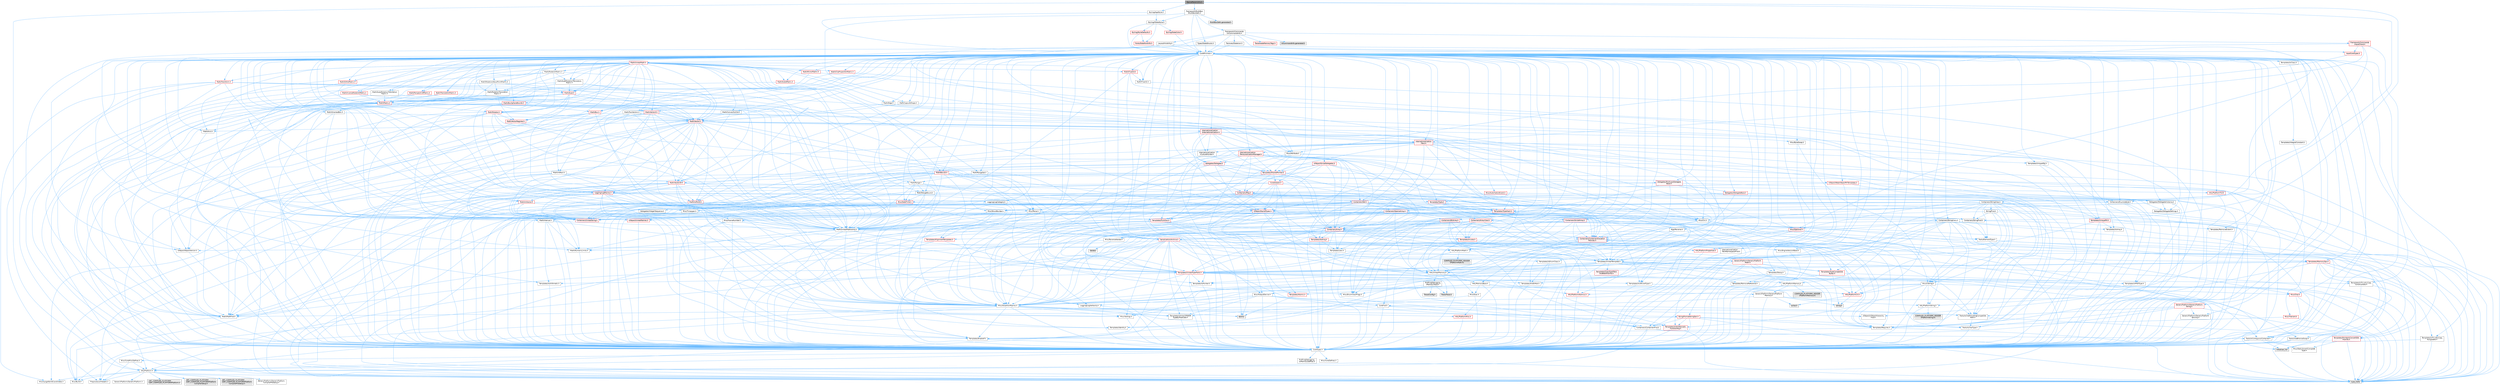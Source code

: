 digraph "ResizeParamUtils.h"
{
 // INTERACTIVE_SVG=YES
 // LATEX_PDF_SIZE
  bgcolor="transparent";
  edge [fontname=Helvetica,fontsize=10,labelfontname=Helvetica,labelfontsize=10];
  node [fontname=Helvetica,fontsize=10,shape=box,height=0.2,width=0.4];
  Node1 [id="Node000001",label="ResizeParamUtils.h",height=0.2,width=0.4,color="gray40", fillcolor="grey60", style="filled", fontcolor="black",tooltip=" "];
  Node1 -> Node2 [id="edge1_Node000001_Node000002",color="steelblue1",style="solid",tooltip=" "];
  Node2 [id="Node000002",label="Containers/StringFwd.h",height=0.2,width=0.4,color="grey40", fillcolor="white", style="filled",URL="$df/d37/StringFwd_8h.html",tooltip=" "];
  Node2 -> Node3 [id="edge2_Node000002_Node000003",color="steelblue1",style="solid",tooltip=" "];
  Node3 [id="Node000003",label="CoreTypes.h",height=0.2,width=0.4,color="grey40", fillcolor="white", style="filled",URL="$dc/dec/CoreTypes_8h.html",tooltip=" "];
  Node3 -> Node4 [id="edge3_Node000003_Node000004",color="steelblue1",style="solid",tooltip=" "];
  Node4 [id="Node000004",label="HAL/Platform.h",height=0.2,width=0.4,color="grey40", fillcolor="white", style="filled",URL="$d9/dd0/Platform_8h.html",tooltip=" "];
  Node4 -> Node5 [id="edge4_Node000004_Node000005",color="steelblue1",style="solid",tooltip=" "];
  Node5 [id="Node000005",label="Misc/Build.h",height=0.2,width=0.4,color="grey40", fillcolor="white", style="filled",URL="$d3/dbb/Build_8h.html",tooltip=" "];
  Node4 -> Node6 [id="edge5_Node000004_Node000006",color="steelblue1",style="solid",tooltip=" "];
  Node6 [id="Node000006",label="Misc/LargeWorldCoordinates.h",height=0.2,width=0.4,color="grey40", fillcolor="white", style="filled",URL="$d2/dcb/LargeWorldCoordinates_8h.html",tooltip=" "];
  Node4 -> Node7 [id="edge6_Node000004_Node000007",color="steelblue1",style="solid",tooltip=" "];
  Node7 [id="Node000007",label="type_traits",height=0.2,width=0.4,color="grey60", fillcolor="#E0E0E0", style="filled",tooltip=" "];
  Node4 -> Node8 [id="edge7_Node000004_Node000008",color="steelblue1",style="solid",tooltip=" "];
  Node8 [id="Node000008",label="PreprocessorHelpers.h",height=0.2,width=0.4,color="grey40", fillcolor="white", style="filled",URL="$db/ddb/PreprocessorHelpers_8h.html",tooltip=" "];
  Node4 -> Node9 [id="edge8_Node000004_Node000009",color="steelblue1",style="solid",tooltip=" "];
  Node9 [id="Node000009",label="UBT_COMPILED_PLATFORM\l/UBT_COMPILED_PLATFORMPlatform\lCompilerPreSetup.h",height=0.2,width=0.4,color="grey60", fillcolor="#E0E0E0", style="filled",tooltip=" "];
  Node4 -> Node10 [id="edge9_Node000004_Node000010",color="steelblue1",style="solid",tooltip=" "];
  Node10 [id="Node000010",label="GenericPlatform/GenericPlatform\lCompilerPreSetup.h",height=0.2,width=0.4,color="grey40", fillcolor="white", style="filled",URL="$d9/dc8/GenericPlatformCompilerPreSetup_8h.html",tooltip=" "];
  Node4 -> Node11 [id="edge10_Node000004_Node000011",color="steelblue1",style="solid",tooltip=" "];
  Node11 [id="Node000011",label="GenericPlatform/GenericPlatform.h",height=0.2,width=0.4,color="grey40", fillcolor="white", style="filled",URL="$d6/d84/GenericPlatform_8h.html",tooltip=" "];
  Node4 -> Node12 [id="edge11_Node000004_Node000012",color="steelblue1",style="solid",tooltip=" "];
  Node12 [id="Node000012",label="UBT_COMPILED_PLATFORM\l/UBT_COMPILED_PLATFORMPlatform.h",height=0.2,width=0.4,color="grey60", fillcolor="#E0E0E0", style="filled",tooltip=" "];
  Node4 -> Node13 [id="edge12_Node000004_Node000013",color="steelblue1",style="solid",tooltip=" "];
  Node13 [id="Node000013",label="UBT_COMPILED_PLATFORM\l/UBT_COMPILED_PLATFORMPlatform\lCompilerSetup.h",height=0.2,width=0.4,color="grey60", fillcolor="#E0E0E0", style="filled",tooltip=" "];
  Node3 -> Node14 [id="edge13_Node000003_Node000014",color="steelblue1",style="solid",tooltip=" "];
  Node14 [id="Node000014",label="ProfilingDebugging\l/UMemoryDefines.h",height=0.2,width=0.4,color="grey40", fillcolor="white", style="filled",URL="$d2/da2/UMemoryDefines_8h.html",tooltip=" "];
  Node3 -> Node15 [id="edge14_Node000003_Node000015",color="steelblue1",style="solid",tooltip=" "];
  Node15 [id="Node000015",label="Misc/CoreMiscDefines.h",height=0.2,width=0.4,color="grey40", fillcolor="white", style="filled",URL="$da/d38/CoreMiscDefines_8h.html",tooltip=" "];
  Node15 -> Node4 [id="edge15_Node000015_Node000004",color="steelblue1",style="solid",tooltip=" "];
  Node15 -> Node8 [id="edge16_Node000015_Node000008",color="steelblue1",style="solid",tooltip=" "];
  Node3 -> Node16 [id="edge17_Node000003_Node000016",color="steelblue1",style="solid",tooltip=" "];
  Node16 [id="Node000016",label="Misc/CoreDefines.h",height=0.2,width=0.4,color="grey40", fillcolor="white", style="filled",URL="$d3/dd2/CoreDefines_8h.html",tooltip=" "];
  Node2 -> Node17 [id="edge18_Node000002_Node000017",color="steelblue1",style="solid",tooltip=" "];
  Node17 [id="Node000017",label="Traits/ElementType.h",height=0.2,width=0.4,color="grey40", fillcolor="white", style="filled",URL="$d5/d4f/ElementType_8h.html",tooltip=" "];
  Node17 -> Node4 [id="edge19_Node000017_Node000004",color="steelblue1",style="solid",tooltip=" "];
  Node17 -> Node18 [id="edge20_Node000017_Node000018",color="steelblue1",style="solid",tooltip=" "];
  Node18 [id="Node000018",label="initializer_list",height=0.2,width=0.4,color="grey60", fillcolor="#E0E0E0", style="filled",tooltip=" "];
  Node17 -> Node7 [id="edge21_Node000017_Node000007",color="steelblue1",style="solid",tooltip=" "];
  Node2 -> Node19 [id="edge22_Node000002_Node000019",color="steelblue1",style="solid",tooltip=" "];
  Node19 [id="Node000019",label="Traits/IsContiguousContainer.h",height=0.2,width=0.4,color="grey40", fillcolor="white", style="filled",URL="$d5/d3c/IsContiguousContainer_8h.html",tooltip=" "];
  Node19 -> Node3 [id="edge23_Node000019_Node000003",color="steelblue1",style="solid",tooltip=" "];
  Node19 -> Node20 [id="edge24_Node000019_Node000020",color="steelblue1",style="solid",tooltip=" "];
  Node20 [id="Node000020",label="Misc/StaticAssertComplete\lType.h",height=0.2,width=0.4,color="grey40", fillcolor="white", style="filled",URL="$d5/d4e/StaticAssertCompleteType_8h.html",tooltip=" "];
  Node19 -> Node18 [id="edge25_Node000019_Node000018",color="steelblue1",style="solid",tooltip=" "];
  Node1 -> Node21 [id="edge26_Node000001_Node000021",color="steelblue1",style="solid",tooltip=" "];
  Node21 [id="Node000021",label="Containers/StringView.h",height=0.2,width=0.4,color="grey40", fillcolor="white", style="filled",URL="$dd/dea/StringView_8h.html",tooltip=" "];
  Node21 -> Node3 [id="edge27_Node000021_Node000003",color="steelblue1",style="solid",tooltip=" "];
  Node21 -> Node2 [id="edge28_Node000021_Node000002",color="steelblue1",style="solid",tooltip=" "];
  Node21 -> Node22 [id="edge29_Node000021_Node000022",color="steelblue1",style="solid",tooltip=" "];
  Node22 [id="Node000022",label="HAL/UnrealMemory.h",height=0.2,width=0.4,color="grey40", fillcolor="white", style="filled",URL="$d9/d96/UnrealMemory_8h.html",tooltip=" "];
  Node22 -> Node3 [id="edge30_Node000022_Node000003",color="steelblue1",style="solid",tooltip=" "];
  Node22 -> Node23 [id="edge31_Node000022_Node000023",color="steelblue1",style="solid",tooltip=" "];
  Node23 [id="Node000023",label="GenericPlatform/GenericPlatform\lMemory.h",height=0.2,width=0.4,color="grey40", fillcolor="white", style="filled",URL="$dd/d22/GenericPlatformMemory_8h.html",tooltip=" "];
  Node23 -> Node24 [id="edge32_Node000023_Node000024",color="steelblue1",style="solid",tooltip=" "];
  Node24 [id="Node000024",label="CoreFwd.h",height=0.2,width=0.4,color="grey40", fillcolor="white", style="filled",URL="$d1/d1e/CoreFwd_8h.html",tooltip=" "];
  Node24 -> Node3 [id="edge33_Node000024_Node000003",color="steelblue1",style="solid",tooltip=" "];
  Node24 -> Node25 [id="edge34_Node000024_Node000025",color="steelblue1",style="solid",tooltip=" "];
  Node25 [id="Node000025",label="Containers/ContainersFwd.h",height=0.2,width=0.4,color="grey40", fillcolor="white", style="filled",URL="$d4/d0a/ContainersFwd_8h.html",tooltip=" "];
  Node25 -> Node4 [id="edge35_Node000025_Node000004",color="steelblue1",style="solid",tooltip=" "];
  Node25 -> Node3 [id="edge36_Node000025_Node000003",color="steelblue1",style="solid",tooltip=" "];
  Node25 -> Node19 [id="edge37_Node000025_Node000019",color="steelblue1",style="solid",tooltip=" "];
  Node24 -> Node26 [id="edge38_Node000024_Node000026",color="steelblue1",style="solid",tooltip=" "];
  Node26 [id="Node000026",label="Math/MathFwd.h",height=0.2,width=0.4,color="grey40", fillcolor="white", style="filled",URL="$d2/d10/MathFwd_8h.html",tooltip=" "];
  Node26 -> Node4 [id="edge39_Node000026_Node000004",color="steelblue1",style="solid",tooltip=" "];
  Node24 -> Node27 [id="edge40_Node000024_Node000027",color="steelblue1",style="solid",tooltip=" "];
  Node27 [id="Node000027",label="UObject/UObjectHierarchy\lFwd.h",height=0.2,width=0.4,color="grey40", fillcolor="white", style="filled",URL="$d3/d13/UObjectHierarchyFwd_8h.html",tooltip=" "];
  Node23 -> Node3 [id="edge41_Node000023_Node000003",color="steelblue1",style="solid",tooltip=" "];
  Node23 -> Node28 [id="edge42_Node000023_Node000028",color="steelblue1",style="solid",tooltip=" "];
  Node28 [id="Node000028",label="HAL/PlatformString.h",height=0.2,width=0.4,color="grey40", fillcolor="white", style="filled",URL="$db/db5/PlatformString_8h.html",tooltip=" "];
  Node28 -> Node3 [id="edge43_Node000028_Node000003",color="steelblue1",style="solid",tooltip=" "];
  Node28 -> Node29 [id="edge44_Node000028_Node000029",color="steelblue1",style="solid",tooltip=" "];
  Node29 [id="Node000029",label="COMPILED_PLATFORM_HEADER\l(PlatformString.h)",height=0.2,width=0.4,color="grey60", fillcolor="#E0E0E0", style="filled",tooltip=" "];
  Node23 -> Node30 [id="edge45_Node000023_Node000030",color="steelblue1",style="solid",tooltip=" "];
  Node30 [id="Node000030",label="string.h",height=0.2,width=0.4,color="grey60", fillcolor="#E0E0E0", style="filled",tooltip=" "];
  Node23 -> Node31 [id="edge46_Node000023_Node000031",color="steelblue1",style="solid",tooltip=" "];
  Node31 [id="Node000031",label="wchar.h",height=0.2,width=0.4,color="grey60", fillcolor="#E0E0E0", style="filled",tooltip=" "];
  Node22 -> Node32 [id="edge47_Node000022_Node000032",color="steelblue1",style="solid",tooltip=" "];
  Node32 [id="Node000032",label="HAL/MemoryBase.h",height=0.2,width=0.4,color="grey40", fillcolor="white", style="filled",URL="$d6/d9f/MemoryBase_8h.html",tooltip=" "];
  Node32 -> Node3 [id="edge48_Node000032_Node000003",color="steelblue1",style="solid",tooltip=" "];
  Node32 -> Node33 [id="edge49_Node000032_Node000033",color="steelblue1",style="solid",tooltip=" "];
  Node33 [id="Node000033",label="HAL/PlatformAtomics.h",height=0.2,width=0.4,color="red", fillcolor="#FFF0F0", style="filled",URL="$d3/d36/PlatformAtomics_8h.html",tooltip=" "];
  Node33 -> Node3 [id="edge50_Node000033_Node000003",color="steelblue1",style="solid",tooltip=" "];
  Node32 -> Node36 [id="edge51_Node000032_Node000036",color="steelblue1",style="solid",tooltip=" "];
  Node36 [id="Node000036",label="HAL/PlatformCrt.h",height=0.2,width=0.4,color="red", fillcolor="#FFF0F0", style="filled",URL="$d8/d75/PlatformCrt_8h.html",tooltip=" "];
  Node36 -> Node31 [id="edge52_Node000036_Node000031",color="steelblue1",style="solid",tooltip=" "];
  Node36 -> Node30 [id="edge53_Node000036_Node000030",color="steelblue1",style="solid",tooltip=" "];
  Node32 -> Node44 [id="edge54_Node000032_Node000044",color="steelblue1",style="solid",tooltip=" "];
  Node44 [id="Node000044",label="Misc/Exec.h",height=0.2,width=0.4,color="grey40", fillcolor="white", style="filled",URL="$de/ddb/Exec_8h.html",tooltip=" "];
  Node44 -> Node3 [id="edge55_Node000044_Node000003",color="steelblue1",style="solid",tooltip=" "];
  Node44 -> Node45 [id="edge56_Node000044_Node000045",color="steelblue1",style="solid",tooltip=" "];
  Node45 [id="Node000045",label="Misc/AssertionMacros.h",height=0.2,width=0.4,color="grey40", fillcolor="white", style="filled",URL="$d0/dfa/AssertionMacros_8h.html",tooltip=" "];
  Node45 -> Node3 [id="edge57_Node000045_Node000003",color="steelblue1",style="solid",tooltip=" "];
  Node45 -> Node4 [id="edge58_Node000045_Node000004",color="steelblue1",style="solid",tooltip=" "];
  Node45 -> Node46 [id="edge59_Node000045_Node000046",color="steelblue1",style="solid",tooltip=" "];
  Node46 [id="Node000046",label="HAL/PlatformMisc.h",height=0.2,width=0.4,color="red", fillcolor="#FFF0F0", style="filled",URL="$d0/df5/PlatformMisc_8h.html",tooltip=" "];
  Node46 -> Node3 [id="edge60_Node000046_Node000003",color="steelblue1",style="solid",tooltip=" "];
  Node45 -> Node8 [id="edge61_Node000045_Node000008",color="steelblue1",style="solid",tooltip=" "];
  Node45 -> Node60 [id="edge62_Node000045_Node000060",color="steelblue1",style="solid",tooltip=" "];
  Node60 [id="Node000060",label="Templates/EnableIf.h",height=0.2,width=0.4,color="grey40", fillcolor="white", style="filled",URL="$d7/d60/EnableIf_8h.html",tooltip=" "];
  Node60 -> Node3 [id="edge63_Node000060_Node000003",color="steelblue1",style="solid",tooltip=" "];
  Node45 -> Node61 [id="edge64_Node000045_Node000061",color="steelblue1",style="solid",tooltip=" "];
  Node61 [id="Node000061",label="Templates/IsArrayOrRefOf\lTypeByPredicate.h",height=0.2,width=0.4,color="grey40", fillcolor="white", style="filled",URL="$d6/da1/IsArrayOrRefOfTypeByPredicate_8h.html",tooltip=" "];
  Node61 -> Node3 [id="edge65_Node000061_Node000003",color="steelblue1",style="solid",tooltip=" "];
  Node45 -> Node62 [id="edge66_Node000045_Node000062",color="steelblue1",style="solid",tooltip=" "];
  Node62 [id="Node000062",label="Templates/IsValidVariadic\lFunctionArg.h",height=0.2,width=0.4,color="red", fillcolor="#FFF0F0", style="filled",URL="$d0/dc8/IsValidVariadicFunctionArg_8h.html",tooltip=" "];
  Node62 -> Node3 [id="edge67_Node000062_Node000003",color="steelblue1",style="solid",tooltip=" "];
  Node62 -> Node7 [id="edge68_Node000062_Node000007",color="steelblue1",style="solid",tooltip=" "];
  Node45 -> Node64 [id="edge69_Node000045_Node000064",color="steelblue1",style="solid",tooltip=" "];
  Node64 [id="Node000064",label="Traits/IsCharEncodingCompatible\lWith.h",height=0.2,width=0.4,color="grey40", fillcolor="white", style="filled",URL="$df/dd1/IsCharEncodingCompatibleWith_8h.html",tooltip=" "];
  Node64 -> Node7 [id="edge70_Node000064_Node000007",color="steelblue1",style="solid",tooltip=" "];
  Node64 -> Node65 [id="edge71_Node000064_Node000065",color="steelblue1",style="solid",tooltip=" "];
  Node65 [id="Node000065",label="Traits/IsCharType.h",height=0.2,width=0.4,color="grey40", fillcolor="white", style="filled",URL="$db/d51/IsCharType_8h.html",tooltip=" "];
  Node65 -> Node3 [id="edge72_Node000065_Node000003",color="steelblue1",style="solid",tooltip=" "];
  Node45 -> Node66 [id="edge73_Node000045_Node000066",color="steelblue1",style="solid",tooltip=" "];
  Node66 [id="Node000066",label="Misc/VarArgs.h",height=0.2,width=0.4,color="grey40", fillcolor="white", style="filled",URL="$d5/d6f/VarArgs_8h.html",tooltip=" "];
  Node66 -> Node3 [id="edge74_Node000066_Node000003",color="steelblue1",style="solid",tooltip=" "];
  Node45 -> Node67 [id="edge75_Node000045_Node000067",color="steelblue1",style="solid",tooltip=" "];
  Node67 [id="Node000067",label="String/FormatStringSan.h",height=0.2,width=0.4,color="red", fillcolor="#FFF0F0", style="filled",URL="$d3/d8b/FormatStringSan_8h.html",tooltip=" "];
  Node67 -> Node7 [id="edge76_Node000067_Node000007",color="steelblue1",style="solid",tooltip=" "];
  Node67 -> Node3 [id="edge77_Node000067_Node000003",color="steelblue1",style="solid",tooltip=" "];
  Node67 -> Node68 [id="edge78_Node000067_Node000068",color="steelblue1",style="solid",tooltip=" "];
  Node68 [id="Node000068",label="Templates/Requires.h",height=0.2,width=0.4,color="grey40", fillcolor="white", style="filled",URL="$dc/d96/Requires_8h.html",tooltip=" "];
  Node68 -> Node60 [id="edge79_Node000068_Node000060",color="steelblue1",style="solid",tooltip=" "];
  Node68 -> Node7 [id="edge80_Node000068_Node000007",color="steelblue1",style="solid",tooltip=" "];
  Node67 -> Node69 [id="edge81_Node000067_Node000069",color="steelblue1",style="solid",tooltip=" "];
  Node69 [id="Node000069",label="Templates/Identity.h",height=0.2,width=0.4,color="grey40", fillcolor="white", style="filled",URL="$d0/dd5/Identity_8h.html",tooltip=" "];
  Node67 -> Node62 [id="edge82_Node000067_Node000062",color="steelblue1",style="solid",tooltip=" "];
  Node67 -> Node65 [id="edge83_Node000067_Node000065",color="steelblue1",style="solid",tooltip=" "];
  Node67 -> Node25 [id="edge84_Node000067_Node000025",color="steelblue1",style="solid",tooltip=" "];
  Node45 -> Node73 [id="edge85_Node000045_Node000073",color="steelblue1",style="solid",tooltip=" "];
  Node73 [id="Node000073",label="atomic",height=0.2,width=0.4,color="grey60", fillcolor="#E0E0E0", style="filled",tooltip=" "];
  Node32 -> Node74 [id="edge86_Node000032_Node000074",color="steelblue1",style="solid",tooltip=" "];
  Node74 [id="Node000074",label="Misc/OutputDevice.h",height=0.2,width=0.4,color="grey40", fillcolor="white", style="filled",URL="$d7/d32/OutputDevice_8h.html",tooltip=" "];
  Node74 -> Node24 [id="edge87_Node000074_Node000024",color="steelblue1",style="solid",tooltip=" "];
  Node74 -> Node3 [id="edge88_Node000074_Node000003",color="steelblue1",style="solid",tooltip=" "];
  Node74 -> Node75 [id="edge89_Node000074_Node000075",color="steelblue1",style="solid",tooltip=" "];
  Node75 [id="Node000075",label="Logging/LogVerbosity.h",height=0.2,width=0.4,color="grey40", fillcolor="white", style="filled",URL="$d2/d8f/LogVerbosity_8h.html",tooltip=" "];
  Node75 -> Node3 [id="edge90_Node000075_Node000003",color="steelblue1",style="solid",tooltip=" "];
  Node74 -> Node66 [id="edge91_Node000074_Node000066",color="steelblue1",style="solid",tooltip=" "];
  Node74 -> Node61 [id="edge92_Node000074_Node000061",color="steelblue1",style="solid",tooltip=" "];
  Node74 -> Node62 [id="edge93_Node000074_Node000062",color="steelblue1",style="solid",tooltip=" "];
  Node74 -> Node64 [id="edge94_Node000074_Node000064",color="steelblue1",style="solid",tooltip=" "];
  Node32 -> Node76 [id="edge95_Node000032_Node000076",color="steelblue1",style="solid",tooltip=" "];
  Node76 [id="Node000076",label="Templates/Atomic.h",height=0.2,width=0.4,color="red", fillcolor="#FFF0F0", style="filled",URL="$d3/d91/Atomic_8h.html",tooltip=" "];
  Node76 -> Node73 [id="edge96_Node000076_Node000073",color="steelblue1",style="solid",tooltip=" "];
  Node22 -> Node85 [id="edge97_Node000022_Node000085",color="steelblue1",style="solid",tooltip=" "];
  Node85 [id="Node000085",label="HAL/PlatformMemory.h",height=0.2,width=0.4,color="grey40", fillcolor="white", style="filled",URL="$de/d68/PlatformMemory_8h.html",tooltip=" "];
  Node85 -> Node3 [id="edge98_Node000085_Node000003",color="steelblue1",style="solid",tooltip=" "];
  Node85 -> Node23 [id="edge99_Node000085_Node000023",color="steelblue1",style="solid",tooltip=" "];
  Node85 -> Node86 [id="edge100_Node000085_Node000086",color="steelblue1",style="solid",tooltip=" "];
  Node86 [id="Node000086",label="COMPILED_PLATFORM_HEADER\l(PlatformMemory.h)",height=0.2,width=0.4,color="grey60", fillcolor="#E0E0E0", style="filled",tooltip=" "];
  Node22 -> Node87 [id="edge101_Node000022_Node000087",color="steelblue1",style="solid",tooltip=" "];
  Node87 [id="Node000087",label="ProfilingDebugging\l/MemoryTrace.h",height=0.2,width=0.4,color="grey40", fillcolor="white", style="filled",URL="$da/dd7/MemoryTrace_8h.html",tooltip=" "];
  Node87 -> Node4 [id="edge102_Node000087_Node000004",color="steelblue1",style="solid",tooltip=" "];
  Node87 -> Node51 [id="edge103_Node000087_Node000051",color="steelblue1",style="solid",tooltip=" "];
  Node51 [id="Node000051",label="Misc/EnumClassFlags.h",height=0.2,width=0.4,color="grey40", fillcolor="white", style="filled",URL="$d8/de7/EnumClassFlags_8h.html",tooltip=" "];
  Node87 -> Node56 [id="edge104_Node000087_Node000056",color="steelblue1",style="solid",tooltip=" "];
  Node56 [id="Node000056",label="Trace/Config.h",height=0.2,width=0.4,color="grey60", fillcolor="#E0E0E0", style="filled",tooltip=" "];
  Node87 -> Node59 [id="edge105_Node000087_Node000059",color="steelblue1",style="solid",tooltip=" "];
  Node59 [id="Node000059",label="Trace/Trace.h",height=0.2,width=0.4,color="grey60", fillcolor="#E0E0E0", style="filled",tooltip=" "];
  Node22 -> Node88 [id="edge106_Node000022_Node000088",color="steelblue1",style="solid",tooltip=" "];
  Node88 [id="Node000088",label="Templates/IsPointer.h",height=0.2,width=0.4,color="grey40", fillcolor="white", style="filled",URL="$d7/d05/IsPointer_8h.html",tooltip=" "];
  Node88 -> Node3 [id="edge107_Node000088_Node000003",color="steelblue1",style="solid",tooltip=" "];
  Node21 -> Node49 [id="edge108_Node000021_Node000049",color="steelblue1",style="solid",tooltip=" "];
  Node49 [id="Node000049",label="Math/NumericLimits.h",height=0.2,width=0.4,color="grey40", fillcolor="white", style="filled",URL="$df/d1b/NumericLimits_8h.html",tooltip=" "];
  Node49 -> Node3 [id="edge109_Node000049_Node000003",color="steelblue1",style="solid",tooltip=" "];
  Node21 -> Node89 [id="edge110_Node000021_Node000089",color="steelblue1",style="solid",tooltip=" "];
  Node89 [id="Node000089",label="Math/UnrealMathUtility.h",height=0.2,width=0.4,color="grey40", fillcolor="white", style="filled",URL="$db/db8/UnrealMathUtility_8h.html",tooltip=" "];
  Node89 -> Node3 [id="edge111_Node000089_Node000003",color="steelblue1",style="solid",tooltip=" "];
  Node89 -> Node45 [id="edge112_Node000089_Node000045",color="steelblue1",style="solid",tooltip=" "];
  Node89 -> Node90 [id="edge113_Node000089_Node000090",color="steelblue1",style="solid",tooltip=" "];
  Node90 [id="Node000090",label="HAL/PlatformMath.h",height=0.2,width=0.4,color="grey40", fillcolor="white", style="filled",URL="$dc/d53/PlatformMath_8h.html",tooltip=" "];
  Node90 -> Node3 [id="edge114_Node000090_Node000003",color="steelblue1",style="solid",tooltip=" "];
  Node90 -> Node91 [id="edge115_Node000090_Node000091",color="steelblue1",style="solid",tooltip=" "];
  Node91 [id="Node000091",label="GenericPlatform/GenericPlatform\lMath.h",height=0.2,width=0.4,color="red", fillcolor="#FFF0F0", style="filled",URL="$d5/d79/GenericPlatformMath_8h.html",tooltip=" "];
  Node91 -> Node3 [id="edge116_Node000091_Node000003",color="steelblue1",style="solid",tooltip=" "];
  Node91 -> Node25 [id="edge117_Node000091_Node000025",color="steelblue1",style="solid",tooltip=" "];
  Node91 -> Node36 [id="edge118_Node000091_Node000036",color="steelblue1",style="solid",tooltip=" "];
  Node91 -> Node81 [id="edge119_Node000091_Node000081",color="steelblue1",style="solid",tooltip=" "];
  Node81 [id="Node000081",label="Templates/AndOrNot.h",height=0.2,width=0.4,color="grey40", fillcolor="white", style="filled",URL="$db/d0a/AndOrNot_8h.html",tooltip=" "];
  Node81 -> Node3 [id="edge120_Node000081_Node000003",color="steelblue1",style="solid",tooltip=" "];
  Node91 -> Node92 [id="edge121_Node000091_Node000092",color="steelblue1",style="solid",tooltip=" "];
  Node92 [id="Node000092",label="Templates/Decay.h",height=0.2,width=0.4,color="grey40", fillcolor="white", style="filled",URL="$dd/d0f/Decay_8h.html",tooltip=" "];
  Node92 -> Node3 [id="edge122_Node000092_Node000003",color="steelblue1",style="solid",tooltip=" "];
  Node92 -> Node93 [id="edge123_Node000092_Node000093",color="steelblue1",style="solid",tooltip=" "];
  Node93 [id="Node000093",label="Templates/RemoveReference.h",height=0.2,width=0.4,color="grey40", fillcolor="white", style="filled",URL="$da/dbe/RemoveReference_8h.html",tooltip=" "];
  Node93 -> Node3 [id="edge124_Node000093_Node000003",color="steelblue1",style="solid",tooltip=" "];
  Node92 -> Node7 [id="edge125_Node000092_Node000007",color="steelblue1",style="solid",tooltip=" "];
  Node91 -> Node95 [id="edge126_Node000091_Node000095",color="steelblue1",style="solid",tooltip=" "];
  Node95 [id="Node000095",label="Templates/UnrealTypeTraits.h",height=0.2,width=0.4,color="red", fillcolor="#FFF0F0", style="filled",URL="$d2/d2d/UnrealTypeTraits_8h.html",tooltip=" "];
  Node95 -> Node3 [id="edge127_Node000095_Node000003",color="steelblue1",style="solid",tooltip=" "];
  Node95 -> Node88 [id="edge128_Node000095_Node000088",color="steelblue1",style="solid",tooltip=" "];
  Node95 -> Node45 [id="edge129_Node000095_Node000045",color="steelblue1",style="solid",tooltip=" "];
  Node95 -> Node81 [id="edge130_Node000095_Node000081",color="steelblue1",style="solid",tooltip=" "];
  Node95 -> Node60 [id="edge131_Node000095_Node000060",color="steelblue1",style="solid",tooltip=" "];
  Node95 -> Node96 [id="edge132_Node000095_Node000096",color="steelblue1",style="solid",tooltip=" "];
  Node96 [id="Node000096",label="Templates/IsArithmetic.h",height=0.2,width=0.4,color="grey40", fillcolor="white", style="filled",URL="$d2/d5d/IsArithmetic_8h.html",tooltip=" "];
  Node96 -> Node3 [id="edge133_Node000096_Node000003",color="steelblue1",style="solid",tooltip=" "];
  Node95 -> Node98 [id="edge134_Node000095_Node000098",color="steelblue1",style="solid",tooltip=" "];
  Node98 [id="Node000098",label="Templates/IsPODType.h",height=0.2,width=0.4,color="grey40", fillcolor="white", style="filled",URL="$d7/db1/IsPODType_8h.html",tooltip=" "];
  Node98 -> Node3 [id="edge135_Node000098_Node000003",color="steelblue1",style="solid",tooltip=" "];
  Node95 -> Node99 [id="edge136_Node000095_Node000099",color="steelblue1",style="solid",tooltip=" "];
  Node99 [id="Node000099",label="Templates/IsUECoreType.h",height=0.2,width=0.4,color="grey40", fillcolor="white", style="filled",URL="$d1/db8/IsUECoreType_8h.html",tooltip=" "];
  Node99 -> Node3 [id="edge137_Node000099_Node000003",color="steelblue1",style="solid",tooltip=" "];
  Node99 -> Node7 [id="edge138_Node000099_Node000007",color="steelblue1",style="solid",tooltip=" "];
  Node95 -> Node82 [id="edge139_Node000095_Node000082",color="steelblue1",style="solid",tooltip=" "];
  Node82 [id="Node000082",label="Templates/IsTriviallyCopy\lConstructible.h",height=0.2,width=0.4,color="grey40", fillcolor="white", style="filled",URL="$d3/d78/IsTriviallyCopyConstructible_8h.html",tooltip=" "];
  Node82 -> Node3 [id="edge140_Node000082_Node000003",color="steelblue1",style="solid",tooltip=" "];
  Node82 -> Node7 [id="edge141_Node000082_Node000007",color="steelblue1",style="solid",tooltip=" "];
  Node91 -> Node68 [id="edge142_Node000091_Node000068",color="steelblue1",style="solid",tooltip=" "];
  Node91 -> Node102 [id="edge143_Node000091_Node000102",color="steelblue1",style="solid",tooltip=" "];
  Node102 [id="Node000102",label="Templates/TypeCompatible\lBytes.h",height=0.2,width=0.4,color="red", fillcolor="#FFF0F0", style="filled",URL="$df/d0a/TypeCompatibleBytes_8h.html",tooltip=" "];
  Node102 -> Node3 [id="edge144_Node000102_Node000003",color="steelblue1",style="solid",tooltip=" "];
  Node102 -> Node30 [id="edge145_Node000102_Node000030",color="steelblue1",style="solid",tooltip=" "];
  Node102 -> Node7 [id="edge146_Node000102_Node000007",color="steelblue1",style="solid",tooltip=" "];
  Node91 -> Node7 [id="edge147_Node000091_Node000007",color="steelblue1",style="solid",tooltip=" "];
  Node90 -> Node104 [id="edge148_Node000090_Node000104",color="steelblue1",style="solid",tooltip=" "];
  Node104 [id="Node000104",label="COMPILED_PLATFORM_HEADER\l(PlatformMath.h)",height=0.2,width=0.4,color="grey60", fillcolor="#E0E0E0", style="filled",tooltip=" "];
  Node89 -> Node26 [id="edge149_Node000089_Node000026",color="steelblue1",style="solid",tooltip=" "];
  Node89 -> Node69 [id="edge150_Node000089_Node000069",color="steelblue1",style="solid",tooltip=" "];
  Node89 -> Node68 [id="edge151_Node000089_Node000068",color="steelblue1",style="solid",tooltip=" "];
  Node21 -> Node105 [id="edge152_Node000021_Node000105",color="steelblue1",style="solid",tooltip=" "];
  Node105 [id="Node000105",label="Misc/Crc.h",height=0.2,width=0.4,color="grey40", fillcolor="white", style="filled",URL="$d4/dd2/Crc_8h.html",tooltip=" "];
  Node105 -> Node3 [id="edge153_Node000105_Node000003",color="steelblue1",style="solid",tooltip=" "];
  Node105 -> Node28 [id="edge154_Node000105_Node000028",color="steelblue1",style="solid",tooltip=" "];
  Node105 -> Node45 [id="edge155_Node000105_Node000045",color="steelblue1",style="solid",tooltip=" "];
  Node105 -> Node106 [id="edge156_Node000105_Node000106",color="steelblue1",style="solid",tooltip=" "];
  Node106 [id="Node000106",label="Misc/CString.h",height=0.2,width=0.4,color="grey40", fillcolor="white", style="filled",URL="$d2/d49/CString_8h.html",tooltip=" "];
  Node106 -> Node3 [id="edge157_Node000106_Node000003",color="steelblue1",style="solid",tooltip=" "];
  Node106 -> Node36 [id="edge158_Node000106_Node000036",color="steelblue1",style="solid",tooltip=" "];
  Node106 -> Node28 [id="edge159_Node000106_Node000028",color="steelblue1",style="solid",tooltip=" "];
  Node106 -> Node45 [id="edge160_Node000106_Node000045",color="steelblue1",style="solid",tooltip=" "];
  Node106 -> Node107 [id="edge161_Node000106_Node000107",color="steelblue1",style="solid",tooltip=" "];
  Node107 [id="Node000107",label="Misc/Char.h",height=0.2,width=0.4,color="red", fillcolor="#FFF0F0", style="filled",URL="$d0/d58/Char_8h.html",tooltip=" "];
  Node107 -> Node3 [id="edge162_Node000107_Node000003",color="steelblue1",style="solid",tooltip=" "];
  Node107 -> Node7 [id="edge163_Node000107_Node000007",color="steelblue1",style="solid",tooltip=" "];
  Node106 -> Node66 [id="edge164_Node000106_Node000066",color="steelblue1",style="solid",tooltip=" "];
  Node106 -> Node61 [id="edge165_Node000106_Node000061",color="steelblue1",style="solid",tooltip=" "];
  Node106 -> Node62 [id="edge166_Node000106_Node000062",color="steelblue1",style="solid",tooltip=" "];
  Node106 -> Node64 [id="edge167_Node000106_Node000064",color="steelblue1",style="solid",tooltip=" "];
  Node105 -> Node107 [id="edge168_Node000105_Node000107",color="steelblue1",style="solid",tooltip=" "];
  Node105 -> Node95 [id="edge169_Node000105_Node000095",color="steelblue1",style="solid",tooltip=" "];
  Node105 -> Node65 [id="edge170_Node000105_Node000065",color="steelblue1",style="solid",tooltip=" "];
  Node21 -> Node106 [id="edge171_Node000021_Node000106",color="steelblue1",style="solid",tooltip=" "];
  Node21 -> Node110 [id="edge172_Node000021_Node000110",color="steelblue1",style="solid",tooltip=" "];
  Node110 [id="Node000110",label="Misc/ReverseIterate.h",height=0.2,width=0.4,color="grey40", fillcolor="white", style="filled",URL="$db/de3/ReverseIterate_8h.html",tooltip=" "];
  Node110 -> Node4 [id="edge173_Node000110_Node000004",color="steelblue1",style="solid",tooltip=" "];
  Node110 -> Node111 [id="edge174_Node000110_Node000111",color="steelblue1",style="solid",tooltip=" "];
  Node111 [id="Node000111",label="iterator",height=0.2,width=0.4,color="grey60", fillcolor="#E0E0E0", style="filled",tooltip=" "];
  Node21 -> Node112 [id="edge175_Node000021_Node000112",color="steelblue1",style="solid",tooltip=" "];
  Node112 [id="Node000112",label="String/Find.h",height=0.2,width=0.4,color="grey40", fillcolor="white", style="filled",URL="$d7/dda/String_2Find_8h.html",tooltip=" "];
  Node112 -> Node113 [id="edge176_Node000112_Node000113",color="steelblue1",style="solid",tooltip=" "];
  Node113 [id="Node000113",label="Containers/ArrayView.h",height=0.2,width=0.4,color="red", fillcolor="#FFF0F0", style="filled",URL="$d7/df4/ArrayView_8h.html",tooltip=" "];
  Node113 -> Node3 [id="edge177_Node000113_Node000003",color="steelblue1",style="solid",tooltip=" "];
  Node113 -> Node25 [id="edge178_Node000113_Node000025",color="steelblue1",style="solid",tooltip=" "];
  Node113 -> Node45 [id="edge179_Node000113_Node000045",color="steelblue1",style="solid",tooltip=" "];
  Node113 -> Node110 [id="edge180_Node000113_Node000110",color="steelblue1",style="solid",tooltip=" "];
  Node113 -> Node116 [id="edge181_Node000113_Node000116",color="steelblue1",style="solid",tooltip=" "];
  Node116 [id="Node000116",label="Templates/Invoke.h",height=0.2,width=0.4,color="red", fillcolor="#FFF0F0", style="filled",URL="$d7/deb/Invoke_8h.html",tooltip=" "];
  Node116 -> Node3 [id="edge182_Node000116_Node000003",color="steelblue1",style="solid",tooltip=" "];
  Node116 -> Node118 [id="edge183_Node000116_Node000118",color="steelblue1",style="solid",tooltip=" "];
  Node118 [id="Node000118",label="Templates/UnrealTemplate.h",height=0.2,width=0.4,color="grey40", fillcolor="white", style="filled",URL="$d4/d24/UnrealTemplate_8h.html",tooltip=" "];
  Node118 -> Node3 [id="edge184_Node000118_Node000003",color="steelblue1",style="solid",tooltip=" "];
  Node118 -> Node88 [id="edge185_Node000118_Node000088",color="steelblue1",style="solid",tooltip=" "];
  Node118 -> Node22 [id="edge186_Node000118_Node000022",color="steelblue1",style="solid",tooltip=" "];
  Node118 -> Node119 [id="edge187_Node000118_Node000119",color="steelblue1",style="solid",tooltip=" "];
  Node119 [id="Node000119",label="Templates/CopyQualifiers\lAndRefsFromTo.h",height=0.2,width=0.4,color="red", fillcolor="#FFF0F0", style="filled",URL="$d3/db3/CopyQualifiersAndRefsFromTo_8h.html",tooltip=" "];
  Node118 -> Node95 [id="edge188_Node000118_Node000095",color="steelblue1",style="solid",tooltip=" "];
  Node118 -> Node93 [id="edge189_Node000118_Node000093",color="steelblue1",style="solid",tooltip=" "];
  Node118 -> Node68 [id="edge190_Node000118_Node000068",color="steelblue1",style="solid",tooltip=" "];
  Node118 -> Node102 [id="edge191_Node000118_Node000102",color="steelblue1",style="solid",tooltip=" "];
  Node118 -> Node69 [id="edge192_Node000118_Node000069",color="steelblue1",style="solid",tooltip=" "];
  Node118 -> Node19 [id="edge193_Node000118_Node000019",color="steelblue1",style="solid",tooltip=" "];
  Node118 -> Node121 [id="edge194_Node000118_Node000121",color="steelblue1",style="solid",tooltip=" "];
  Node121 [id="Node000121",label="Traits/UseBitwiseSwap.h",height=0.2,width=0.4,color="grey40", fillcolor="white", style="filled",URL="$db/df3/UseBitwiseSwap_8h.html",tooltip=" "];
  Node121 -> Node3 [id="edge195_Node000121_Node000003",color="steelblue1",style="solid",tooltip=" "];
  Node121 -> Node7 [id="edge196_Node000121_Node000007",color="steelblue1",style="solid",tooltip=" "];
  Node118 -> Node7 [id="edge197_Node000118_Node000007",color="steelblue1",style="solid",tooltip=" "];
  Node116 -> Node7 [id="edge198_Node000116_Node000007",color="steelblue1",style="solid",tooltip=" "];
  Node113 -> Node95 [id="edge199_Node000113_Node000095",color="steelblue1",style="solid",tooltip=" "];
  Node113 -> Node17 [id="edge200_Node000113_Node000017",color="steelblue1",style="solid",tooltip=" "];
  Node113 -> Node122 [id="edge201_Node000113_Node000122",color="steelblue1",style="solid",tooltip=" "];
  Node122 [id="Node000122",label="Containers/Array.h",height=0.2,width=0.4,color="red", fillcolor="#FFF0F0", style="filled",URL="$df/dd0/Array_8h.html",tooltip=" "];
  Node122 -> Node3 [id="edge202_Node000122_Node000003",color="steelblue1",style="solid",tooltip=" "];
  Node122 -> Node45 [id="edge203_Node000122_Node000045",color="steelblue1",style="solid",tooltip=" "];
  Node122 -> Node110 [id="edge204_Node000122_Node000110",color="steelblue1",style="solid",tooltip=" "];
  Node122 -> Node22 [id="edge205_Node000122_Node000022",color="steelblue1",style="solid",tooltip=" "];
  Node122 -> Node95 [id="edge206_Node000122_Node000095",color="steelblue1",style="solid",tooltip=" "];
  Node122 -> Node118 [id="edge207_Node000122_Node000118",color="steelblue1",style="solid",tooltip=" "];
  Node122 -> Node124 [id="edge208_Node000122_Node000124",color="steelblue1",style="solid",tooltip=" "];
  Node124 [id="Node000124",label="Containers/ContainerAllocation\lPolicies.h",height=0.2,width=0.4,color="red", fillcolor="#FFF0F0", style="filled",URL="$d7/dff/ContainerAllocationPolicies_8h.html",tooltip=" "];
  Node124 -> Node3 [id="edge209_Node000124_Node000003",color="steelblue1",style="solid",tooltip=" "];
  Node124 -> Node124 [id="edge210_Node000124_Node000124",color="steelblue1",style="solid",tooltip=" "];
  Node124 -> Node90 [id="edge211_Node000124_Node000090",color="steelblue1",style="solid",tooltip=" "];
  Node124 -> Node22 [id="edge212_Node000124_Node000022",color="steelblue1",style="solid",tooltip=" "];
  Node124 -> Node49 [id="edge213_Node000124_Node000049",color="steelblue1",style="solid",tooltip=" "];
  Node124 -> Node45 [id="edge214_Node000124_Node000045",color="steelblue1",style="solid",tooltip=" "];
  Node124 -> Node127 [id="edge215_Node000124_Node000127",color="steelblue1",style="solid",tooltip=" "];
  Node127 [id="Node000127",label="Templates/MemoryOps.h",height=0.2,width=0.4,color="red", fillcolor="#FFF0F0", style="filled",URL="$db/dea/MemoryOps_8h.html",tooltip=" "];
  Node127 -> Node3 [id="edge216_Node000127_Node000003",color="steelblue1",style="solid",tooltip=" "];
  Node127 -> Node22 [id="edge217_Node000127_Node000022",color="steelblue1",style="solid",tooltip=" "];
  Node127 -> Node83 [id="edge218_Node000127_Node000083",color="steelblue1",style="solid",tooltip=" "];
  Node83 [id="Node000083",label="Templates/IsTriviallyCopy\lAssignable.h",height=0.2,width=0.4,color="grey40", fillcolor="white", style="filled",URL="$d2/df2/IsTriviallyCopyAssignable_8h.html",tooltip=" "];
  Node83 -> Node3 [id="edge219_Node000083_Node000003",color="steelblue1",style="solid",tooltip=" "];
  Node83 -> Node7 [id="edge220_Node000083_Node000007",color="steelblue1",style="solid",tooltip=" "];
  Node127 -> Node82 [id="edge221_Node000127_Node000082",color="steelblue1",style="solid",tooltip=" "];
  Node127 -> Node68 [id="edge222_Node000127_Node000068",color="steelblue1",style="solid",tooltip=" "];
  Node127 -> Node95 [id="edge223_Node000127_Node000095",color="steelblue1",style="solid",tooltip=" "];
  Node127 -> Node121 [id="edge224_Node000127_Node000121",color="steelblue1",style="solid",tooltip=" "];
  Node127 -> Node7 [id="edge225_Node000127_Node000007",color="steelblue1",style="solid",tooltip=" "];
  Node124 -> Node102 [id="edge226_Node000124_Node000102",color="steelblue1",style="solid",tooltip=" "];
  Node124 -> Node7 [id="edge227_Node000124_Node000007",color="steelblue1",style="solid",tooltip=" "];
  Node122 -> Node129 [id="edge228_Node000122_Node000129",color="steelblue1",style="solid",tooltip=" "];
  Node129 [id="Node000129",label="Serialization/Archive.h",height=0.2,width=0.4,color="red", fillcolor="#FFF0F0", style="filled",URL="$d7/d3b/Archive_8h.html",tooltip=" "];
  Node129 -> Node24 [id="edge229_Node000129_Node000024",color="steelblue1",style="solid",tooltip=" "];
  Node129 -> Node3 [id="edge230_Node000129_Node000003",color="steelblue1",style="solid",tooltip=" "];
  Node129 -> Node130 [id="edge231_Node000129_Node000130",color="steelblue1",style="solid",tooltip=" "];
  Node130 [id="Node000130",label="HAL/PlatformProperties.h",height=0.2,width=0.4,color="red", fillcolor="#FFF0F0", style="filled",URL="$d9/db0/PlatformProperties_8h.html",tooltip=" "];
  Node130 -> Node3 [id="edge232_Node000130_Node000003",color="steelblue1",style="solid",tooltip=" "];
  Node129 -> Node133 [id="edge233_Node000129_Node000133",color="steelblue1",style="solid",tooltip=" "];
  Node133 [id="Node000133",label="Internationalization\l/TextNamespaceFwd.h",height=0.2,width=0.4,color="grey40", fillcolor="white", style="filled",URL="$d8/d97/TextNamespaceFwd_8h.html",tooltip=" "];
  Node133 -> Node3 [id="edge234_Node000133_Node000003",color="steelblue1",style="solid",tooltip=" "];
  Node129 -> Node26 [id="edge235_Node000129_Node000026",color="steelblue1",style="solid",tooltip=" "];
  Node129 -> Node45 [id="edge236_Node000129_Node000045",color="steelblue1",style="solid",tooltip=" "];
  Node129 -> Node5 [id="edge237_Node000129_Node000005",color="steelblue1",style="solid",tooltip=" "];
  Node129 -> Node134 [id="edge238_Node000129_Node000134",color="steelblue1",style="solid",tooltip=" "];
  Node134 [id="Node000134",label="Misc/EngineVersionBase.h",height=0.2,width=0.4,color="grey40", fillcolor="white", style="filled",URL="$d5/d2b/EngineVersionBase_8h.html",tooltip=" "];
  Node134 -> Node3 [id="edge239_Node000134_Node000003",color="steelblue1",style="solid",tooltip=" "];
  Node129 -> Node66 [id="edge240_Node000129_Node000066",color="steelblue1",style="solid",tooltip=" "];
  Node129 -> Node60 [id="edge241_Node000129_Node000060",color="steelblue1",style="solid",tooltip=" "];
  Node129 -> Node61 [id="edge242_Node000129_Node000061",color="steelblue1",style="solid",tooltip=" "];
  Node129 -> Node137 [id="edge243_Node000129_Node000137",color="steelblue1",style="solid",tooltip=" "];
  Node137 [id="Node000137",label="Templates/IsEnumClass.h",height=0.2,width=0.4,color="grey40", fillcolor="white", style="filled",URL="$d7/d15/IsEnumClass_8h.html",tooltip=" "];
  Node137 -> Node3 [id="edge244_Node000137_Node000003",color="steelblue1",style="solid",tooltip=" "];
  Node137 -> Node81 [id="edge245_Node000137_Node000081",color="steelblue1",style="solid",tooltip=" "];
  Node129 -> Node62 [id="edge246_Node000129_Node000062",color="steelblue1",style="solid",tooltip=" "];
  Node129 -> Node118 [id="edge247_Node000129_Node000118",color="steelblue1",style="solid",tooltip=" "];
  Node129 -> Node64 [id="edge248_Node000129_Node000064",color="steelblue1",style="solid",tooltip=" "];
  Node129 -> Node138 [id="edge249_Node000129_Node000138",color="steelblue1",style="solid",tooltip=" "];
  Node138 [id="Node000138",label="UObject/ObjectVersion.h",height=0.2,width=0.4,color="grey40", fillcolor="white", style="filled",URL="$da/d63/ObjectVersion_8h.html",tooltip=" "];
  Node138 -> Node3 [id="edge250_Node000138_Node000003",color="steelblue1",style="solid",tooltip=" "];
  Node122 -> Node116 [id="edge251_Node000122_Node000116",color="steelblue1",style="solid",tooltip=" "];
  Node122 -> Node153 [id="edge252_Node000122_Node000153",color="steelblue1",style="solid",tooltip=" "];
  Node153 [id="Node000153",label="Templates/Less.h",height=0.2,width=0.4,color="grey40", fillcolor="white", style="filled",URL="$de/dc8/Less_8h.html",tooltip=" "];
  Node153 -> Node3 [id="edge253_Node000153_Node000003",color="steelblue1",style="solid",tooltip=" "];
  Node153 -> Node118 [id="edge254_Node000153_Node000118",color="steelblue1",style="solid",tooltip=" "];
  Node122 -> Node68 [id="edge255_Node000122_Node000068",color="steelblue1",style="solid",tooltip=" "];
  Node122 -> Node161 [id="edge256_Node000122_Node000161",color="steelblue1",style="solid",tooltip=" "];
  Node161 [id="Node000161",label="Templates/Sorting.h",height=0.2,width=0.4,color="red", fillcolor="#FFF0F0", style="filled",URL="$d3/d9e/Sorting_8h.html",tooltip=" "];
  Node161 -> Node3 [id="edge257_Node000161_Node000003",color="steelblue1",style="solid",tooltip=" "];
  Node161 -> Node90 [id="edge258_Node000161_Node000090",color="steelblue1",style="solid",tooltip=" "];
  Node161 -> Node153 [id="edge259_Node000161_Node000153",color="steelblue1",style="solid",tooltip=" "];
  Node122 -> Node164 [id="edge260_Node000122_Node000164",color="steelblue1",style="solid",tooltip=" "];
  Node164 [id="Node000164",label="Templates/AlignmentTemplates.h",height=0.2,width=0.4,color="red", fillcolor="#FFF0F0", style="filled",URL="$dd/d32/AlignmentTemplates_8h.html",tooltip=" "];
  Node164 -> Node3 [id="edge261_Node000164_Node000003",color="steelblue1",style="solid",tooltip=" "];
  Node164 -> Node88 [id="edge262_Node000164_Node000088",color="steelblue1",style="solid",tooltip=" "];
  Node122 -> Node17 [id="edge263_Node000122_Node000017",color="steelblue1",style="solid",tooltip=" "];
  Node122 -> Node7 [id="edge264_Node000122_Node000007",color="steelblue1",style="solid",tooltip=" "];
  Node113 -> Node89 [id="edge265_Node000113_Node000089",color="steelblue1",style="solid",tooltip=" "];
  Node113 -> Node7 [id="edge266_Node000113_Node000007",color="steelblue1",style="solid",tooltip=" "];
  Node112 -> Node25 [id="edge267_Node000112_Node000025",color="steelblue1",style="solid",tooltip=" "];
  Node112 -> Node2 [id="edge268_Node000112_Node000002",color="steelblue1",style="solid",tooltip=" "];
  Node112 -> Node3 [id="edge269_Node000112_Node000003",color="steelblue1",style="solid",tooltip=" "];
  Node112 -> Node106 [id="edge270_Node000112_Node000106",color="steelblue1",style="solid",tooltip=" "];
  Node21 -> Node68 [id="edge271_Node000021_Node000068",color="steelblue1",style="solid",tooltip=" "];
  Node21 -> Node118 [id="edge272_Node000021_Node000118",color="steelblue1",style="solid",tooltip=" "];
  Node21 -> Node17 [id="edge273_Node000021_Node000017",color="steelblue1",style="solid",tooltip=" "];
  Node21 -> Node64 [id="edge274_Node000021_Node000064",color="steelblue1",style="solid",tooltip=" "];
  Node21 -> Node65 [id="edge275_Node000021_Node000065",color="steelblue1",style="solid",tooltip=" "];
  Node21 -> Node19 [id="edge276_Node000021_Node000019",color="steelblue1",style="solid",tooltip=" "];
  Node21 -> Node7 [id="edge277_Node000021_Node000007",color="steelblue1",style="solid",tooltip=" "];
  Node1 -> Node165 [id="edge278_Node000001_Node000165",color="steelblue1",style="solid",tooltip=" "];
  Node165 [id="Node000165",label="Framework/MultiBox\l/MultiBoxDefs.h",height=0.2,width=0.4,color="grey40", fillcolor="white", style="filled",URL="$d9/d4a/MultiBoxDefs_8h.html",tooltip=" "];
  Node165 -> Node166 [id="edge279_Node000165_Node000166",color="steelblue1",style="solid",tooltip=" "];
  Node166 [id="Node000166",label="CoreMinimal.h",height=0.2,width=0.4,color="grey40", fillcolor="white", style="filled",URL="$d7/d67/CoreMinimal_8h.html",tooltip=" "];
  Node166 -> Node3 [id="edge280_Node000166_Node000003",color="steelblue1",style="solid",tooltip=" "];
  Node166 -> Node24 [id="edge281_Node000166_Node000024",color="steelblue1",style="solid",tooltip=" "];
  Node166 -> Node27 [id="edge282_Node000166_Node000027",color="steelblue1",style="solid",tooltip=" "];
  Node166 -> Node25 [id="edge283_Node000166_Node000025",color="steelblue1",style="solid",tooltip=" "];
  Node166 -> Node66 [id="edge284_Node000166_Node000066",color="steelblue1",style="solid",tooltip=" "];
  Node166 -> Node75 [id="edge285_Node000166_Node000075",color="steelblue1",style="solid",tooltip=" "];
  Node166 -> Node74 [id="edge286_Node000166_Node000074",color="steelblue1",style="solid",tooltip=" "];
  Node166 -> Node36 [id="edge287_Node000166_Node000036",color="steelblue1",style="solid",tooltip=" "];
  Node166 -> Node46 [id="edge288_Node000166_Node000046",color="steelblue1",style="solid",tooltip=" "];
  Node166 -> Node45 [id="edge289_Node000166_Node000045",color="steelblue1",style="solid",tooltip=" "];
  Node166 -> Node88 [id="edge290_Node000166_Node000088",color="steelblue1",style="solid",tooltip=" "];
  Node166 -> Node85 [id="edge291_Node000166_Node000085",color="steelblue1",style="solid",tooltip=" "];
  Node166 -> Node33 [id="edge292_Node000166_Node000033",color="steelblue1",style="solid",tooltip=" "];
  Node166 -> Node44 [id="edge293_Node000166_Node000044",color="steelblue1",style="solid",tooltip=" "];
  Node166 -> Node32 [id="edge294_Node000166_Node000032",color="steelblue1",style="solid",tooltip=" "];
  Node166 -> Node22 [id="edge295_Node000166_Node000022",color="steelblue1",style="solid",tooltip=" "];
  Node166 -> Node96 [id="edge296_Node000166_Node000096",color="steelblue1",style="solid",tooltip=" "];
  Node166 -> Node81 [id="edge297_Node000166_Node000081",color="steelblue1",style="solid",tooltip=" "];
  Node166 -> Node98 [id="edge298_Node000166_Node000098",color="steelblue1",style="solid",tooltip=" "];
  Node166 -> Node99 [id="edge299_Node000166_Node000099",color="steelblue1",style="solid",tooltip=" "];
  Node166 -> Node82 [id="edge300_Node000166_Node000082",color="steelblue1",style="solid",tooltip=" "];
  Node166 -> Node95 [id="edge301_Node000166_Node000095",color="steelblue1",style="solid",tooltip=" "];
  Node166 -> Node60 [id="edge302_Node000166_Node000060",color="steelblue1",style="solid",tooltip=" "];
  Node166 -> Node93 [id="edge303_Node000166_Node000093",color="steelblue1",style="solid",tooltip=" "];
  Node166 -> Node167 [id="edge304_Node000166_Node000167",color="steelblue1",style="solid",tooltip=" "];
  Node167 [id="Node000167",label="Templates/IntegralConstant.h",height=0.2,width=0.4,color="grey40", fillcolor="white", style="filled",URL="$db/d1b/IntegralConstant_8h.html",tooltip=" "];
  Node167 -> Node3 [id="edge305_Node000167_Node000003",color="steelblue1",style="solid",tooltip=" "];
  Node166 -> Node168 [id="edge306_Node000166_Node000168",color="steelblue1",style="solid",tooltip=" "];
  Node168 [id="Node000168",label="Templates/IsClass.h",height=0.2,width=0.4,color="grey40", fillcolor="white", style="filled",URL="$db/dcb/IsClass_8h.html",tooltip=" "];
  Node168 -> Node3 [id="edge307_Node000168_Node000003",color="steelblue1",style="solid",tooltip=" "];
  Node166 -> Node102 [id="edge308_Node000166_Node000102",color="steelblue1",style="solid",tooltip=" "];
  Node166 -> Node19 [id="edge309_Node000166_Node000019",color="steelblue1",style="solid",tooltip=" "];
  Node166 -> Node118 [id="edge310_Node000166_Node000118",color="steelblue1",style="solid",tooltip=" "];
  Node166 -> Node49 [id="edge311_Node000166_Node000049",color="steelblue1",style="solid",tooltip=" "];
  Node166 -> Node90 [id="edge312_Node000166_Node000090",color="steelblue1",style="solid",tooltip=" "];
  Node166 -> Node83 [id="edge313_Node000166_Node000083",color="steelblue1",style="solid",tooltip=" "];
  Node166 -> Node127 [id="edge314_Node000166_Node000127",color="steelblue1",style="solid",tooltip=" "];
  Node166 -> Node124 [id="edge315_Node000166_Node000124",color="steelblue1",style="solid",tooltip=" "];
  Node166 -> Node137 [id="edge316_Node000166_Node000137",color="steelblue1",style="solid",tooltip=" "];
  Node166 -> Node130 [id="edge317_Node000166_Node000130",color="steelblue1",style="solid",tooltip=" "];
  Node166 -> Node134 [id="edge318_Node000166_Node000134",color="steelblue1",style="solid",tooltip=" "];
  Node166 -> Node133 [id="edge319_Node000166_Node000133",color="steelblue1",style="solid",tooltip=" "];
  Node166 -> Node129 [id="edge320_Node000166_Node000129",color="steelblue1",style="solid",tooltip=" "];
  Node166 -> Node153 [id="edge321_Node000166_Node000153",color="steelblue1",style="solid",tooltip=" "];
  Node166 -> Node161 [id="edge322_Node000166_Node000161",color="steelblue1",style="solid",tooltip=" "];
  Node166 -> Node107 [id="edge323_Node000166_Node000107",color="steelblue1",style="solid",tooltip=" "];
  Node166 -> Node169 [id="edge324_Node000166_Node000169",color="steelblue1",style="solid",tooltip=" "];
  Node169 [id="Node000169",label="GenericPlatform/GenericPlatform\lStricmp.h",height=0.2,width=0.4,color="grey40", fillcolor="white", style="filled",URL="$d2/d86/GenericPlatformStricmp_8h.html",tooltip=" "];
  Node169 -> Node3 [id="edge325_Node000169_Node000003",color="steelblue1",style="solid",tooltip=" "];
  Node166 -> Node170 [id="edge326_Node000166_Node000170",color="steelblue1",style="solid",tooltip=" "];
  Node170 [id="Node000170",label="GenericPlatform/GenericPlatform\lString.h",height=0.2,width=0.4,color="red", fillcolor="#FFF0F0", style="filled",URL="$dd/d20/GenericPlatformString_8h.html",tooltip=" "];
  Node170 -> Node3 [id="edge327_Node000170_Node000003",color="steelblue1",style="solid",tooltip=" "];
  Node170 -> Node169 [id="edge328_Node000170_Node000169",color="steelblue1",style="solid",tooltip=" "];
  Node170 -> Node60 [id="edge329_Node000170_Node000060",color="steelblue1",style="solid",tooltip=" "];
  Node170 -> Node64 [id="edge330_Node000170_Node000064",color="steelblue1",style="solid",tooltip=" "];
  Node170 -> Node65 [id="edge331_Node000170_Node000065",color="steelblue1",style="solid",tooltip=" "];
  Node170 -> Node7 [id="edge332_Node000170_Node000007",color="steelblue1",style="solid",tooltip=" "];
  Node166 -> Node28 [id="edge333_Node000166_Node000028",color="steelblue1",style="solid",tooltip=" "];
  Node166 -> Node106 [id="edge334_Node000166_Node000106",color="steelblue1",style="solid",tooltip=" "];
  Node166 -> Node105 [id="edge335_Node000166_Node000105",color="steelblue1",style="solid",tooltip=" "];
  Node166 -> Node89 [id="edge336_Node000166_Node000089",color="steelblue1",style="solid",tooltip=" "];
  Node166 -> Node173 [id="edge337_Node000166_Node000173",color="steelblue1",style="solid",tooltip=" "];
  Node173 [id="Node000173",label="Containers/UnrealString.h",height=0.2,width=0.4,color="red", fillcolor="#FFF0F0", style="filled",URL="$d5/dba/UnrealString_8h.html",tooltip=" "];
  Node166 -> Node122 [id="edge338_Node000166_Node000122",color="steelblue1",style="solid",tooltip=" "];
  Node166 -> Node177 [id="edge339_Node000166_Node000177",color="steelblue1",style="solid",tooltip=" "];
  Node177 [id="Node000177",label="Misc/FrameNumber.h",height=0.2,width=0.4,color="grey40", fillcolor="white", style="filled",URL="$dd/dbd/FrameNumber_8h.html",tooltip=" "];
  Node177 -> Node3 [id="edge340_Node000177_Node000003",color="steelblue1",style="solid",tooltip=" "];
  Node177 -> Node49 [id="edge341_Node000177_Node000049",color="steelblue1",style="solid",tooltip=" "];
  Node177 -> Node89 [id="edge342_Node000177_Node000089",color="steelblue1",style="solid",tooltip=" "];
  Node177 -> Node60 [id="edge343_Node000177_Node000060",color="steelblue1",style="solid",tooltip=" "];
  Node177 -> Node95 [id="edge344_Node000177_Node000095",color="steelblue1",style="solid",tooltip=" "];
  Node166 -> Node178 [id="edge345_Node000166_Node000178",color="steelblue1",style="solid",tooltip=" "];
  Node178 [id="Node000178",label="Misc/Timespan.h",height=0.2,width=0.4,color="grey40", fillcolor="white", style="filled",URL="$da/dd9/Timespan_8h.html",tooltip=" "];
  Node178 -> Node3 [id="edge346_Node000178_Node000003",color="steelblue1",style="solid",tooltip=" "];
  Node178 -> Node179 [id="edge347_Node000178_Node000179",color="steelblue1",style="solid",tooltip=" "];
  Node179 [id="Node000179",label="Math/Interval.h",height=0.2,width=0.4,color="grey40", fillcolor="white", style="filled",URL="$d1/d55/Interval_8h.html",tooltip=" "];
  Node179 -> Node3 [id="edge348_Node000179_Node000003",color="steelblue1",style="solid",tooltip=" "];
  Node179 -> Node96 [id="edge349_Node000179_Node000096",color="steelblue1",style="solid",tooltip=" "];
  Node179 -> Node95 [id="edge350_Node000179_Node000095",color="steelblue1",style="solid",tooltip=" "];
  Node179 -> Node49 [id="edge351_Node000179_Node000049",color="steelblue1",style="solid",tooltip=" "];
  Node179 -> Node89 [id="edge352_Node000179_Node000089",color="steelblue1",style="solid",tooltip=" "];
  Node178 -> Node89 [id="edge353_Node000178_Node000089",color="steelblue1",style="solid",tooltip=" "];
  Node178 -> Node45 [id="edge354_Node000178_Node000045",color="steelblue1",style="solid",tooltip=" "];
  Node166 -> Node180 [id="edge355_Node000166_Node000180",color="steelblue1",style="solid",tooltip=" "];
  Node180 [id="Node000180",label="Containers/StringConv.h",height=0.2,width=0.4,color="grey40", fillcolor="white", style="filled",URL="$d3/ddf/StringConv_8h.html",tooltip=" "];
  Node180 -> Node3 [id="edge356_Node000180_Node000003",color="steelblue1",style="solid",tooltip=" "];
  Node180 -> Node45 [id="edge357_Node000180_Node000045",color="steelblue1",style="solid",tooltip=" "];
  Node180 -> Node124 [id="edge358_Node000180_Node000124",color="steelblue1",style="solid",tooltip=" "];
  Node180 -> Node122 [id="edge359_Node000180_Node000122",color="steelblue1",style="solid",tooltip=" "];
  Node180 -> Node106 [id="edge360_Node000180_Node000106",color="steelblue1",style="solid",tooltip=" "];
  Node180 -> Node181 [id="edge361_Node000180_Node000181",color="steelblue1",style="solid",tooltip=" "];
  Node181 [id="Node000181",label="Templates/IsArray.h",height=0.2,width=0.4,color="grey40", fillcolor="white", style="filled",URL="$d8/d8d/IsArray_8h.html",tooltip=" "];
  Node181 -> Node3 [id="edge362_Node000181_Node000003",color="steelblue1",style="solid",tooltip=" "];
  Node180 -> Node118 [id="edge363_Node000180_Node000118",color="steelblue1",style="solid",tooltip=" "];
  Node180 -> Node95 [id="edge364_Node000180_Node000095",color="steelblue1",style="solid",tooltip=" "];
  Node180 -> Node17 [id="edge365_Node000180_Node000017",color="steelblue1",style="solid",tooltip=" "];
  Node180 -> Node64 [id="edge366_Node000180_Node000064",color="steelblue1",style="solid",tooltip=" "];
  Node180 -> Node19 [id="edge367_Node000180_Node000019",color="steelblue1",style="solid",tooltip=" "];
  Node180 -> Node7 [id="edge368_Node000180_Node000007",color="steelblue1",style="solid",tooltip=" "];
  Node166 -> Node182 [id="edge369_Node000166_Node000182",color="steelblue1",style="solid",tooltip=" "];
  Node182 [id="Node000182",label="UObject/UnrealNames.h",height=0.2,width=0.4,color="red", fillcolor="#FFF0F0", style="filled",URL="$d8/db1/UnrealNames_8h.html",tooltip=" "];
  Node182 -> Node3 [id="edge370_Node000182_Node000003",color="steelblue1",style="solid",tooltip=" "];
  Node166 -> Node184 [id="edge371_Node000166_Node000184",color="steelblue1",style="solid",tooltip=" "];
  Node184 [id="Node000184",label="UObject/NameTypes.h",height=0.2,width=0.4,color="red", fillcolor="#FFF0F0", style="filled",URL="$d6/d35/NameTypes_8h.html",tooltip=" "];
  Node184 -> Node3 [id="edge372_Node000184_Node000003",color="steelblue1",style="solid",tooltip=" "];
  Node184 -> Node45 [id="edge373_Node000184_Node000045",color="steelblue1",style="solid",tooltip=" "];
  Node184 -> Node22 [id="edge374_Node000184_Node000022",color="steelblue1",style="solid",tooltip=" "];
  Node184 -> Node95 [id="edge375_Node000184_Node000095",color="steelblue1",style="solid",tooltip=" "];
  Node184 -> Node118 [id="edge376_Node000184_Node000118",color="steelblue1",style="solid",tooltip=" "];
  Node184 -> Node173 [id="edge377_Node000184_Node000173",color="steelblue1",style="solid",tooltip=" "];
  Node184 -> Node180 [id="edge378_Node000184_Node000180",color="steelblue1",style="solid",tooltip=" "];
  Node184 -> Node2 [id="edge379_Node000184_Node000002",color="steelblue1",style="solid",tooltip=" "];
  Node184 -> Node182 [id="edge380_Node000184_Node000182",color="steelblue1",style="solid",tooltip=" "];
  Node184 -> Node76 [id="edge381_Node000184_Node000076",color="steelblue1",style="solid",tooltip=" "];
  Node184 -> Node59 [id="edge382_Node000184_Node000059",color="steelblue1",style="solid",tooltip=" "];
  Node166 -> Node189 [id="edge383_Node000166_Node000189",color="steelblue1",style="solid",tooltip=" "];
  Node189 [id="Node000189",label="Misc/Parse.h",height=0.2,width=0.4,color="grey40", fillcolor="white", style="filled",URL="$dc/d71/Parse_8h.html",tooltip=" "];
  Node189 -> Node2 [id="edge384_Node000189_Node000002",color="steelblue1",style="solid",tooltip=" "];
  Node189 -> Node173 [id="edge385_Node000189_Node000173",color="steelblue1",style="solid",tooltip=" "];
  Node189 -> Node3 [id="edge386_Node000189_Node000003",color="steelblue1",style="solid",tooltip=" "];
  Node189 -> Node36 [id="edge387_Node000189_Node000036",color="steelblue1",style="solid",tooltip=" "];
  Node189 -> Node5 [id="edge388_Node000189_Node000005",color="steelblue1",style="solid",tooltip=" "];
  Node189 -> Node51 [id="edge389_Node000189_Node000051",color="steelblue1",style="solid",tooltip=" "];
  Node189 -> Node190 [id="edge390_Node000189_Node000190",color="steelblue1",style="solid",tooltip=" "];
  Node190 [id="Node000190",label="Templates/Function.h",height=0.2,width=0.4,color="red", fillcolor="#FFF0F0", style="filled",URL="$df/df5/Function_8h.html",tooltip=" "];
  Node190 -> Node3 [id="edge391_Node000190_Node000003",color="steelblue1",style="solid",tooltip=" "];
  Node190 -> Node45 [id="edge392_Node000190_Node000045",color="steelblue1",style="solid",tooltip=" "];
  Node190 -> Node22 [id="edge393_Node000190_Node000022",color="steelblue1",style="solid",tooltip=" "];
  Node190 -> Node95 [id="edge394_Node000190_Node000095",color="steelblue1",style="solid",tooltip=" "];
  Node190 -> Node116 [id="edge395_Node000190_Node000116",color="steelblue1",style="solid",tooltip=" "];
  Node190 -> Node118 [id="edge396_Node000190_Node000118",color="steelblue1",style="solid",tooltip=" "];
  Node190 -> Node68 [id="edge397_Node000190_Node000068",color="steelblue1",style="solid",tooltip=" "];
  Node190 -> Node89 [id="edge398_Node000190_Node000089",color="steelblue1",style="solid",tooltip=" "];
  Node190 -> Node7 [id="edge399_Node000190_Node000007",color="steelblue1",style="solid",tooltip=" "];
  Node166 -> Node164 [id="edge400_Node000166_Node000164",color="steelblue1",style="solid",tooltip=" "];
  Node166 -> Node192 [id="edge401_Node000166_Node000192",color="steelblue1",style="solid",tooltip=" "];
  Node192 [id="Node000192",label="Misc/StructBuilder.h",height=0.2,width=0.4,color="grey40", fillcolor="white", style="filled",URL="$d9/db3/StructBuilder_8h.html",tooltip=" "];
  Node192 -> Node3 [id="edge402_Node000192_Node000003",color="steelblue1",style="solid",tooltip=" "];
  Node192 -> Node89 [id="edge403_Node000192_Node000089",color="steelblue1",style="solid",tooltip=" "];
  Node192 -> Node164 [id="edge404_Node000192_Node000164",color="steelblue1",style="solid",tooltip=" "];
  Node166 -> Node92 [id="edge405_Node000166_Node000092",color="steelblue1",style="solid",tooltip=" "];
  Node166 -> Node193 [id="edge406_Node000166_Node000193",color="steelblue1",style="solid",tooltip=" "];
  Node193 [id="Node000193",label="Templates/PointerIsConvertible\lFromTo.h",height=0.2,width=0.4,color="red", fillcolor="#FFF0F0", style="filled",URL="$d6/d65/PointerIsConvertibleFromTo_8h.html",tooltip=" "];
  Node193 -> Node3 [id="edge407_Node000193_Node000003",color="steelblue1",style="solid",tooltip=" "];
  Node193 -> Node20 [id="edge408_Node000193_Node000020",color="steelblue1",style="solid",tooltip=" "];
  Node193 -> Node7 [id="edge409_Node000193_Node000007",color="steelblue1",style="solid",tooltip=" "];
  Node166 -> Node116 [id="edge410_Node000166_Node000116",color="steelblue1",style="solid",tooltip=" "];
  Node166 -> Node190 [id="edge411_Node000166_Node000190",color="steelblue1",style="solid",tooltip=" "];
  Node166 -> Node144 [id="edge412_Node000166_Node000144",color="steelblue1",style="solid",tooltip=" "];
  Node144 [id="Node000144",label="Templates/TypeHash.h",height=0.2,width=0.4,color="red", fillcolor="#FFF0F0", style="filled",URL="$d1/d62/TypeHash_8h.html",tooltip=" "];
  Node144 -> Node3 [id="edge413_Node000144_Node000003",color="steelblue1",style="solid",tooltip=" "];
  Node144 -> Node68 [id="edge414_Node000144_Node000068",color="steelblue1",style="solid",tooltip=" "];
  Node144 -> Node105 [id="edge415_Node000144_Node000105",color="steelblue1",style="solid",tooltip=" "];
  Node144 -> Node7 [id="edge416_Node000144_Node000007",color="steelblue1",style="solid",tooltip=" "];
  Node166 -> Node194 [id="edge417_Node000166_Node000194",color="steelblue1",style="solid",tooltip=" "];
  Node194 [id="Node000194",label="Containers/ScriptArray.h",height=0.2,width=0.4,color="red", fillcolor="#FFF0F0", style="filled",URL="$dc/daf/ScriptArray_8h.html",tooltip=" "];
  Node194 -> Node3 [id="edge418_Node000194_Node000003",color="steelblue1",style="solid",tooltip=" "];
  Node194 -> Node45 [id="edge419_Node000194_Node000045",color="steelblue1",style="solid",tooltip=" "];
  Node194 -> Node22 [id="edge420_Node000194_Node000022",color="steelblue1",style="solid",tooltip=" "];
  Node194 -> Node124 [id="edge421_Node000194_Node000124",color="steelblue1",style="solid",tooltip=" "];
  Node194 -> Node122 [id="edge422_Node000194_Node000122",color="steelblue1",style="solid",tooltip=" "];
  Node194 -> Node18 [id="edge423_Node000194_Node000018",color="steelblue1",style="solid",tooltip=" "];
  Node166 -> Node195 [id="edge424_Node000166_Node000195",color="steelblue1",style="solid",tooltip=" "];
  Node195 [id="Node000195",label="Containers/BitArray.h",height=0.2,width=0.4,color="red", fillcolor="#FFF0F0", style="filled",URL="$d1/de4/BitArray_8h.html",tooltip=" "];
  Node195 -> Node124 [id="edge425_Node000195_Node000124",color="steelblue1",style="solid",tooltip=" "];
  Node195 -> Node3 [id="edge426_Node000195_Node000003",color="steelblue1",style="solid",tooltip=" "];
  Node195 -> Node33 [id="edge427_Node000195_Node000033",color="steelblue1",style="solid",tooltip=" "];
  Node195 -> Node22 [id="edge428_Node000195_Node000022",color="steelblue1",style="solid",tooltip=" "];
  Node195 -> Node89 [id="edge429_Node000195_Node000089",color="steelblue1",style="solid",tooltip=" "];
  Node195 -> Node45 [id="edge430_Node000195_Node000045",color="steelblue1",style="solid",tooltip=" "];
  Node195 -> Node51 [id="edge431_Node000195_Node000051",color="steelblue1",style="solid",tooltip=" "];
  Node195 -> Node129 [id="edge432_Node000195_Node000129",color="steelblue1",style="solid",tooltip=" "];
  Node195 -> Node60 [id="edge433_Node000195_Node000060",color="steelblue1",style="solid",tooltip=" "];
  Node195 -> Node116 [id="edge434_Node000195_Node000116",color="steelblue1",style="solid",tooltip=" "];
  Node195 -> Node118 [id="edge435_Node000195_Node000118",color="steelblue1",style="solid",tooltip=" "];
  Node195 -> Node95 [id="edge436_Node000195_Node000095",color="steelblue1",style="solid",tooltip=" "];
  Node166 -> Node196 [id="edge437_Node000166_Node000196",color="steelblue1",style="solid",tooltip=" "];
  Node196 [id="Node000196",label="Containers/SparseArray.h",height=0.2,width=0.4,color="red", fillcolor="#FFF0F0", style="filled",URL="$d5/dbf/SparseArray_8h.html",tooltip=" "];
  Node196 -> Node3 [id="edge438_Node000196_Node000003",color="steelblue1",style="solid",tooltip=" "];
  Node196 -> Node45 [id="edge439_Node000196_Node000045",color="steelblue1",style="solid",tooltip=" "];
  Node196 -> Node22 [id="edge440_Node000196_Node000022",color="steelblue1",style="solid",tooltip=" "];
  Node196 -> Node95 [id="edge441_Node000196_Node000095",color="steelblue1",style="solid",tooltip=" "];
  Node196 -> Node118 [id="edge442_Node000196_Node000118",color="steelblue1",style="solid",tooltip=" "];
  Node196 -> Node124 [id="edge443_Node000196_Node000124",color="steelblue1",style="solid",tooltip=" "];
  Node196 -> Node153 [id="edge444_Node000196_Node000153",color="steelblue1",style="solid",tooltip=" "];
  Node196 -> Node122 [id="edge445_Node000196_Node000122",color="steelblue1",style="solid",tooltip=" "];
  Node196 -> Node89 [id="edge446_Node000196_Node000089",color="steelblue1",style="solid",tooltip=" "];
  Node196 -> Node194 [id="edge447_Node000196_Node000194",color="steelblue1",style="solid",tooltip=" "];
  Node196 -> Node195 [id="edge448_Node000196_Node000195",color="steelblue1",style="solid",tooltip=" "];
  Node196 -> Node173 [id="edge449_Node000196_Node000173",color="steelblue1",style="solid",tooltip=" "];
  Node166 -> Node212 [id="edge450_Node000166_Node000212",color="steelblue1",style="solid",tooltip=" "];
  Node212 [id="Node000212",label="Containers/Set.h",height=0.2,width=0.4,color="red", fillcolor="#FFF0F0", style="filled",URL="$d4/d45/Set_8h.html",tooltip=" "];
  Node212 -> Node124 [id="edge451_Node000212_Node000124",color="steelblue1",style="solid",tooltip=" "];
  Node212 -> Node196 [id="edge452_Node000212_Node000196",color="steelblue1",style="solid",tooltip=" "];
  Node212 -> Node25 [id="edge453_Node000212_Node000025",color="steelblue1",style="solid",tooltip=" "];
  Node212 -> Node89 [id="edge454_Node000212_Node000089",color="steelblue1",style="solid",tooltip=" "];
  Node212 -> Node45 [id="edge455_Node000212_Node000045",color="steelblue1",style="solid",tooltip=" "];
  Node212 -> Node192 [id="edge456_Node000212_Node000192",color="steelblue1",style="solid",tooltip=" "];
  Node212 -> Node190 [id="edge457_Node000212_Node000190",color="steelblue1",style="solid",tooltip=" "];
  Node212 -> Node161 [id="edge458_Node000212_Node000161",color="steelblue1",style="solid",tooltip=" "];
  Node212 -> Node144 [id="edge459_Node000212_Node000144",color="steelblue1",style="solid",tooltip=" "];
  Node212 -> Node118 [id="edge460_Node000212_Node000118",color="steelblue1",style="solid",tooltip=" "];
  Node212 -> Node18 [id="edge461_Node000212_Node000018",color="steelblue1",style="solid",tooltip=" "];
  Node212 -> Node7 [id="edge462_Node000212_Node000007",color="steelblue1",style="solid",tooltip=" "];
  Node166 -> Node215 [id="edge463_Node000166_Node000215",color="steelblue1",style="solid",tooltip=" "];
  Node215 [id="Node000215",label="Algo/Reverse.h",height=0.2,width=0.4,color="grey40", fillcolor="white", style="filled",URL="$d5/d93/Reverse_8h.html",tooltip=" "];
  Node215 -> Node3 [id="edge464_Node000215_Node000003",color="steelblue1",style="solid",tooltip=" "];
  Node215 -> Node118 [id="edge465_Node000215_Node000118",color="steelblue1",style="solid",tooltip=" "];
  Node166 -> Node216 [id="edge466_Node000166_Node000216",color="steelblue1",style="solid",tooltip=" "];
  Node216 [id="Node000216",label="Containers/Map.h",height=0.2,width=0.4,color="red", fillcolor="#FFF0F0", style="filled",URL="$df/d79/Map_8h.html",tooltip=" "];
  Node216 -> Node3 [id="edge467_Node000216_Node000003",color="steelblue1",style="solid",tooltip=" "];
  Node216 -> Node215 [id="edge468_Node000216_Node000215",color="steelblue1",style="solid",tooltip=" "];
  Node216 -> Node212 [id="edge469_Node000216_Node000212",color="steelblue1",style="solid",tooltip=" "];
  Node216 -> Node173 [id="edge470_Node000216_Node000173",color="steelblue1",style="solid",tooltip=" "];
  Node216 -> Node45 [id="edge471_Node000216_Node000045",color="steelblue1",style="solid",tooltip=" "];
  Node216 -> Node192 [id="edge472_Node000216_Node000192",color="steelblue1",style="solid",tooltip=" "];
  Node216 -> Node190 [id="edge473_Node000216_Node000190",color="steelblue1",style="solid",tooltip=" "];
  Node216 -> Node161 [id="edge474_Node000216_Node000161",color="steelblue1",style="solid",tooltip=" "];
  Node216 -> Node217 [id="edge475_Node000216_Node000217",color="steelblue1",style="solid",tooltip=" "];
  Node217 [id="Node000217",label="Templates/Tuple.h",height=0.2,width=0.4,color="red", fillcolor="#FFF0F0", style="filled",URL="$d2/d4f/Tuple_8h.html",tooltip=" "];
  Node217 -> Node3 [id="edge476_Node000217_Node000003",color="steelblue1",style="solid",tooltip=" "];
  Node217 -> Node118 [id="edge477_Node000217_Node000118",color="steelblue1",style="solid",tooltip=" "];
  Node217 -> Node218 [id="edge478_Node000217_Node000218",color="steelblue1",style="solid",tooltip=" "];
  Node218 [id="Node000218",label="Delegates/IntegerSequence.h",height=0.2,width=0.4,color="grey40", fillcolor="white", style="filled",URL="$d2/dcc/IntegerSequence_8h.html",tooltip=" "];
  Node218 -> Node3 [id="edge479_Node000218_Node000003",color="steelblue1",style="solid",tooltip=" "];
  Node217 -> Node116 [id="edge480_Node000217_Node000116",color="steelblue1",style="solid",tooltip=" "];
  Node217 -> Node68 [id="edge481_Node000217_Node000068",color="steelblue1",style="solid",tooltip=" "];
  Node217 -> Node144 [id="edge482_Node000217_Node000144",color="steelblue1",style="solid",tooltip=" "];
  Node217 -> Node7 [id="edge483_Node000217_Node000007",color="steelblue1",style="solid",tooltip=" "];
  Node216 -> Node118 [id="edge484_Node000216_Node000118",color="steelblue1",style="solid",tooltip=" "];
  Node216 -> Node95 [id="edge485_Node000216_Node000095",color="steelblue1",style="solid",tooltip=" "];
  Node216 -> Node7 [id="edge486_Node000216_Node000007",color="steelblue1",style="solid",tooltip=" "];
  Node166 -> Node220 [id="edge487_Node000166_Node000220",color="steelblue1",style="solid",tooltip=" "];
  Node220 [id="Node000220",label="Math/IntPoint.h",height=0.2,width=0.4,color="red", fillcolor="#FFF0F0", style="filled",URL="$d3/df7/IntPoint_8h.html",tooltip=" "];
  Node220 -> Node3 [id="edge488_Node000220_Node000003",color="steelblue1",style="solid",tooltip=" "];
  Node220 -> Node45 [id="edge489_Node000220_Node000045",color="steelblue1",style="solid",tooltip=" "];
  Node220 -> Node189 [id="edge490_Node000220_Node000189",color="steelblue1",style="solid",tooltip=" "];
  Node220 -> Node26 [id="edge491_Node000220_Node000026",color="steelblue1",style="solid",tooltip=" "];
  Node220 -> Node89 [id="edge492_Node000220_Node000089",color="steelblue1",style="solid",tooltip=" "];
  Node220 -> Node173 [id="edge493_Node000220_Node000173",color="steelblue1",style="solid",tooltip=" "];
  Node220 -> Node144 [id="edge494_Node000220_Node000144",color="steelblue1",style="solid",tooltip=" "];
  Node166 -> Node222 [id="edge495_Node000166_Node000222",color="steelblue1",style="solid",tooltip=" "];
  Node222 [id="Node000222",label="Math/IntVector.h",height=0.2,width=0.4,color="red", fillcolor="#FFF0F0", style="filled",URL="$d7/d44/IntVector_8h.html",tooltip=" "];
  Node222 -> Node3 [id="edge496_Node000222_Node000003",color="steelblue1",style="solid",tooltip=" "];
  Node222 -> Node105 [id="edge497_Node000222_Node000105",color="steelblue1",style="solid",tooltip=" "];
  Node222 -> Node189 [id="edge498_Node000222_Node000189",color="steelblue1",style="solid",tooltip=" "];
  Node222 -> Node26 [id="edge499_Node000222_Node000026",color="steelblue1",style="solid",tooltip=" "];
  Node222 -> Node89 [id="edge500_Node000222_Node000089",color="steelblue1",style="solid",tooltip=" "];
  Node222 -> Node173 [id="edge501_Node000222_Node000173",color="steelblue1",style="solid",tooltip=" "];
  Node166 -> Node223 [id="edge502_Node000166_Node000223",color="steelblue1",style="solid",tooltip=" "];
  Node223 [id="Node000223",label="Logging/LogCategory.h",height=0.2,width=0.4,color="grey40", fillcolor="white", style="filled",URL="$d9/d36/LogCategory_8h.html",tooltip=" "];
  Node223 -> Node3 [id="edge503_Node000223_Node000003",color="steelblue1",style="solid",tooltip=" "];
  Node223 -> Node75 [id="edge504_Node000223_Node000075",color="steelblue1",style="solid",tooltip=" "];
  Node223 -> Node184 [id="edge505_Node000223_Node000184",color="steelblue1",style="solid",tooltip=" "];
  Node166 -> Node224 [id="edge506_Node000166_Node000224",color="steelblue1",style="solid",tooltip=" "];
  Node224 [id="Node000224",label="Logging/LogMacros.h",height=0.2,width=0.4,color="red", fillcolor="#FFF0F0", style="filled",URL="$d0/d16/LogMacros_8h.html",tooltip=" "];
  Node224 -> Node173 [id="edge507_Node000224_Node000173",color="steelblue1",style="solid",tooltip=" "];
  Node224 -> Node3 [id="edge508_Node000224_Node000003",color="steelblue1",style="solid",tooltip=" "];
  Node224 -> Node8 [id="edge509_Node000224_Node000008",color="steelblue1",style="solid",tooltip=" "];
  Node224 -> Node223 [id="edge510_Node000224_Node000223",color="steelblue1",style="solid",tooltip=" "];
  Node224 -> Node75 [id="edge511_Node000224_Node000075",color="steelblue1",style="solid",tooltip=" "];
  Node224 -> Node45 [id="edge512_Node000224_Node000045",color="steelblue1",style="solid",tooltip=" "];
  Node224 -> Node5 [id="edge513_Node000224_Node000005",color="steelblue1",style="solid",tooltip=" "];
  Node224 -> Node66 [id="edge514_Node000224_Node000066",color="steelblue1",style="solid",tooltip=" "];
  Node224 -> Node67 [id="edge515_Node000224_Node000067",color="steelblue1",style="solid",tooltip=" "];
  Node224 -> Node60 [id="edge516_Node000224_Node000060",color="steelblue1",style="solid",tooltip=" "];
  Node224 -> Node61 [id="edge517_Node000224_Node000061",color="steelblue1",style="solid",tooltip=" "];
  Node224 -> Node62 [id="edge518_Node000224_Node000062",color="steelblue1",style="solid",tooltip=" "];
  Node224 -> Node64 [id="edge519_Node000224_Node000064",color="steelblue1",style="solid",tooltip=" "];
  Node224 -> Node7 [id="edge520_Node000224_Node000007",color="steelblue1",style="solid",tooltip=" "];
  Node166 -> Node227 [id="edge521_Node000166_Node000227",color="steelblue1",style="solid",tooltip=" "];
  Node227 [id="Node000227",label="Math/Vector2D.h",height=0.2,width=0.4,color="red", fillcolor="#FFF0F0", style="filled",URL="$d3/db0/Vector2D_8h.html",tooltip=" "];
  Node227 -> Node3 [id="edge522_Node000227_Node000003",color="steelblue1",style="solid",tooltip=" "];
  Node227 -> Node26 [id="edge523_Node000227_Node000026",color="steelblue1",style="solid",tooltip=" "];
  Node227 -> Node45 [id="edge524_Node000227_Node000045",color="steelblue1",style="solid",tooltip=" "];
  Node227 -> Node105 [id="edge525_Node000227_Node000105",color="steelblue1",style="solid",tooltip=" "];
  Node227 -> Node89 [id="edge526_Node000227_Node000089",color="steelblue1",style="solid",tooltip=" "];
  Node227 -> Node173 [id="edge527_Node000227_Node000173",color="steelblue1",style="solid",tooltip=" "];
  Node227 -> Node189 [id="edge528_Node000227_Node000189",color="steelblue1",style="solid",tooltip=" "];
  Node227 -> Node220 [id="edge529_Node000227_Node000220",color="steelblue1",style="solid",tooltip=" "];
  Node227 -> Node224 [id="edge530_Node000227_Node000224",color="steelblue1",style="solid",tooltip=" "];
  Node227 -> Node7 [id="edge531_Node000227_Node000007",color="steelblue1",style="solid",tooltip=" "];
  Node166 -> Node231 [id="edge532_Node000166_Node000231",color="steelblue1",style="solid",tooltip=" "];
  Node231 [id="Node000231",label="Math/IntRect.h",height=0.2,width=0.4,color="grey40", fillcolor="white", style="filled",URL="$d7/d53/IntRect_8h.html",tooltip=" "];
  Node231 -> Node3 [id="edge533_Node000231_Node000003",color="steelblue1",style="solid",tooltip=" "];
  Node231 -> Node26 [id="edge534_Node000231_Node000026",color="steelblue1",style="solid",tooltip=" "];
  Node231 -> Node89 [id="edge535_Node000231_Node000089",color="steelblue1",style="solid",tooltip=" "];
  Node231 -> Node173 [id="edge536_Node000231_Node000173",color="steelblue1",style="solid",tooltip=" "];
  Node231 -> Node220 [id="edge537_Node000231_Node000220",color="steelblue1",style="solid",tooltip=" "];
  Node231 -> Node227 [id="edge538_Node000231_Node000227",color="steelblue1",style="solid",tooltip=" "];
  Node166 -> Node232 [id="edge539_Node000166_Node000232",color="steelblue1",style="solid",tooltip=" "];
  Node232 [id="Node000232",label="Misc/ByteSwap.h",height=0.2,width=0.4,color="grey40", fillcolor="white", style="filled",URL="$dc/dd7/ByteSwap_8h.html",tooltip=" "];
  Node232 -> Node3 [id="edge540_Node000232_Node000003",color="steelblue1",style="solid",tooltip=" "];
  Node232 -> Node36 [id="edge541_Node000232_Node000036",color="steelblue1",style="solid",tooltip=" "];
  Node166 -> Node143 [id="edge542_Node000166_Node000143",color="steelblue1",style="solid",tooltip=" "];
  Node143 [id="Node000143",label="Containers/EnumAsByte.h",height=0.2,width=0.4,color="grey40", fillcolor="white", style="filled",URL="$d6/d9a/EnumAsByte_8h.html",tooltip=" "];
  Node143 -> Node3 [id="edge543_Node000143_Node000003",color="steelblue1",style="solid",tooltip=" "];
  Node143 -> Node98 [id="edge544_Node000143_Node000098",color="steelblue1",style="solid",tooltip=" "];
  Node143 -> Node144 [id="edge545_Node000143_Node000144",color="steelblue1",style="solid",tooltip=" "];
  Node166 -> Node233 [id="edge546_Node000166_Node000233",color="steelblue1",style="solid",tooltip=" "];
  Node233 [id="Node000233",label="HAL/PlatformTLS.h",height=0.2,width=0.4,color="red", fillcolor="#FFF0F0", style="filled",URL="$d0/def/PlatformTLS_8h.html",tooltip=" "];
  Node233 -> Node3 [id="edge547_Node000233_Node000003",color="steelblue1",style="solid",tooltip=" "];
  Node166 -> Node236 [id="edge548_Node000166_Node000236",color="steelblue1",style="solid",tooltip=" "];
  Node236 [id="Node000236",label="CoreGlobals.h",height=0.2,width=0.4,color="red", fillcolor="#FFF0F0", style="filled",URL="$d5/d8c/CoreGlobals_8h.html",tooltip=" "];
  Node236 -> Node173 [id="edge549_Node000236_Node000173",color="steelblue1",style="solid",tooltip=" "];
  Node236 -> Node3 [id="edge550_Node000236_Node000003",color="steelblue1",style="solid",tooltip=" "];
  Node236 -> Node233 [id="edge551_Node000236_Node000233",color="steelblue1",style="solid",tooltip=" "];
  Node236 -> Node224 [id="edge552_Node000236_Node000224",color="steelblue1",style="solid",tooltip=" "];
  Node236 -> Node5 [id="edge553_Node000236_Node000005",color="steelblue1",style="solid",tooltip=" "];
  Node236 -> Node51 [id="edge554_Node000236_Node000051",color="steelblue1",style="solid",tooltip=" "];
  Node236 -> Node74 [id="edge555_Node000236_Node000074",color="steelblue1",style="solid",tooltip=" "];
  Node236 -> Node76 [id="edge556_Node000236_Node000076",color="steelblue1",style="solid",tooltip=" "];
  Node236 -> Node184 [id="edge557_Node000236_Node000184",color="steelblue1",style="solid",tooltip=" "];
  Node236 -> Node73 [id="edge558_Node000236_Node000073",color="steelblue1",style="solid",tooltip=" "];
  Node166 -> Node237 [id="edge559_Node000166_Node000237",color="steelblue1",style="solid",tooltip=" "];
  Node237 [id="Node000237",label="Templates/SharedPointer.h",height=0.2,width=0.4,color="red", fillcolor="#FFF0F0", style="filled",URL="$d2/d17/SharedPointer_8h.html",tooltip=" "];
  Node237 -> Node3 [id="edge560_Node000237_Node000003",color="steelblue1",style="solid",tooltip=" "];
  Node237 -> Node193 [id="edge561_Node000237_Node000193",color="steelblue1",style="solid",tooltip=" "];
  Node237 -> Node45 [id="edge562_Node000237_Node000045",color="steelblue1",style="solid",tooltip=" "];
  Node237 -> Node22 [id="edge563_Node000237_Node000022",color="steelblue1",style="solid",tooltip=" "];
  Node237 -> Node122 [id="edge564_Node000237_Node000122",color="steelblue1",style="solid",tooltip=" "];
  Node237 -> Node216 [id="edge565_Node000237_Node000216",color="steelblue1",style="solid",tooltip=" "];
  Node237 -> Node236 [id="edge566_Node000237_Node000236",color="steelblue1",style="solid",tooltip=" "];
  Node166 -> Node242 [id="edge567_Node000166_Node000242",color="steelblue1",style="solid",tooltip=" "];
  Node242 [id="Node000242",label="Internationalization\l/CulturePointer.h",height=0.2,width=0.4,color="grey40", fillcolor="white", style="filled",URL="$d6/dbe/CulturePointer_8h.html",tooltip=" "];
  Node242 -> Node3 [id="edge568_Node000242_Node000003",color="steelblue1",style="solid",tooltip=" "];
  Node242 -> Node237 [id="edge569_Node000242_Node000237",color="steelblue1",style="solid",tooltip=" "];
  Node166 -> Node243 [id="edge570_Node000166_Node000243",color="steelblue1",style="solid",tooltip=" "];
  Node243 [id="Node000243",label="UObject/WeakObjectPtrTemplates.h",height=0.2,width=0.4,color="red", fillcolor="#FFF0F0", style="filled",URL="$d8/d3b/WeakObjectPtrTemplates_8h.html",tooltip=" "];
  Node243 -> Node3 [id="edge571_Node000243_Node000003",color="steelblue1",style="solid",tooltip=" "];
  Node243 -> Node68 [id="edge572_Node000243_Node000068",color="steelblue1",style="solid",tooltip=" "];
  Node243 -> Node216 [id="edge573_Node000243_Node000216",color="steelblue1",style="solid",tooltip=" "];
  Node243 -> Node7 [id="edge574_Node000243_Node000007",color="steelblue1",style="solid",tooltip=" "];
  Node166 -> Node246 [id="edge575_Node000166_Node000246",color="steelblue1",style="solid",tooltip=" "];
  Node246 [id="Node000246",label="Delegates/DelegateSettings.h",height=0.2,width=0.4,color="grey40", fillcolor="white", style="filled",URL="$d0/d97/DelegateSettings_8h.html",tooltip=" "];
  Node246 -> Node3 [id="edge576_Node000246_Node000003",color="steelblue1",style="solid",tooltip=" "];
  Node166 -> Node247 [id="edge577_Node000166_Node000247",color="steelblue1",style="solid",tooltip=" "];
  Node247 [id="Node000247",label="Delegates/IDelegateInstance.h",height=0.2,width=0.4,color="grey40", fillcolor="white", style="filled",URL="$d2/d10/IDelegateInstance_8h.html",tooltip=" "];
  Node247 -> Node3 [id="edge578_Node000247_Node000003",color="steelblue1",style="solid",tooltip=" "];
  Node247 -> Node144 [id="edge579_Node000247_Node000144",color="steelblue1",style="solid",tooltip=" "];
  Node247 -> Node184 [id="edge580_Node000247_Node000184",color="steelblue1",style="solid",tooltip=" "];
  Node247 -> Node246 [id="edge581_Node000247_Node000246",color="steelblue1",style="solid",tooltip=" "];
  Node166 -> Node248 [id="edge582_Node000166_Node000248",color="steelblue1",style="solid",tooltip=" "];
  Node248 [id="Node000248",label="Delegates/DelegateBase.h",height=0.2,width=0.4,color="red", fillcolor="#FFF0F0", style="filled",URL="$da/d67/DelegateBase_8h.html",tooltip=" "];
  Node248 -> Node3 [id="edge583_Node000248_Node000003",color="steelblue1",style="solid",tooltip=" "];
  Node248 -> Node124 [id="edge584_Node000248_Node000124",color="steelblue1",style="solid",tooltip=" "];
  Node248 -> Node89 [id="edge585_Node000248_Node000089",color="steelblue1",style="solid",tooltip=" "];
  Node248 -> Node184 [id="edge586_Node000248_Node000184",color="steelblue1",style="solid",tooltip=" "];
  Node248 -> Node246 [id="edge587_Node000248_Node000246",color="steelblue1",style="solid",tooltip=" "];
  Node248 -> Node247 [id="edge588_Node000248_Node000247",color="steelblue1",style="solid",tooltip=" "];
  Node166 -> Node256 [id="edge589_Node000166_Node000256",color="steelblue1",style="solid",tooltip=" "];
  Node256 [id="Node000256",label="Delegates/MulticastDelegate\lBase.h",height=0.2,width=0.4,color="red", fillcolor="#FFF0F0", style="filled",URL="$db/d16/MulticastDelegateBase_8h.html",tooltip=" "];
  Node256 -> Node3 [id="edge590_Node000256_Node000003",color="steelblue1",style="solid",tooltip=" "];
  Node256 -> Node124 [id="edge591_Node000256_Node000124",color="steelblue1",style="solid",tooltip=" "];
  Node256 -> Node122 [id="edge592_Node000256_Node000122",color="steelblue1",style="solid",tooltip=" "];
  Node256 -> Node89 [id="edge593_Node000256_Node000089",color="steelblue1",style="solid",tooltip=" "];
  Node256 -> Node247 [id="edge594_Node000256_Node000247",color="steelblue1",style="solid",tooltip=" "];
  Node256 -> Node248 [id="edge595_Node000256_Node000248",color="steelblue1",style="solid",tooltip=" "];
  Node166 -> Node218 [id="edge596_Node000166_Node000218",color="steelblue1",style="solid",tooltip=" "];
  Node166 -> Node217 [id="edge597_Node000166_Node000217",color="steelblue1",style="solid",tooltip=" "];
  Node166 -> Node257 [id="edge598_Node000166_Node000257",color="steelblue1",style="solid",tooltip=" "];
  Node257 [id="Node000257",label="UObject/ScriptDelegates.h",height=0.2,width=0.4,color="red", fillcolor="#FFF0F0", style="filled",URL="$de/d81/ScriptDelegates_8h.html",tooltip=" "];
  Node257 -> Node122 [id="edge599_Node000257_Node000122",color="steelblue1",style="solid",tooltip=" "];
  Node257 -> Node124 [id="edge600_Node000257_Node000124",color="steelblue1",style="solid",tooltip=" "];
  Node257 -> Node173 [id="edge601_Node000257_Node000173",color="steelblue1",style="solid",tooltip=" "];
  Node257 -> Node45 [id="edge602_Node000257_Node000045",color="steelblue1",style="solid",tooltip=" "];
  Node257 -> Node237 [id="edge603_Node000257_Node000237",color="steelblue1",style="solid",tooltip=" "];
  Node257 -> Node144 [id="edge604_Node000257_Node000144",color="steelblue1",style="solid",tooltip=" "];
  Node257 -> Node95 [id="edge605_Node000257_Node000095",color="steelblue1",style="solid",tooltip=" "];
  Node257 -> Node184 [id="edge606_Node000257_Node000184",color="steelblue1",style="solid",tooltip=" "];
  Node166 -> Node259 [id="edge607_Node000166_Node000259",color="steelblue1",style="solid",tooltip=" "];
  Node259 [id="Node000259",label="Delegates/Delegate.h",height=0.2,width=0.4,color="red", fillcolor="#FFF0F0", style="filled",URL="$d4/d80/Delegate_8h.html",tooltip=" "];
  Node259 -> Node3 [id="edge608_Node000259_Node000003",color="steelblue1",style="solid",tooltip=" "];
  Node259 -> Node45 [id="edge609_Node000259_Node000045",color="steelblue1",style="solid",tooltip=" "];
  Node259 -> Node184 [id="edge610_Node000259_Node000184",color="steelblue1",style="solid",tooltip=" "];
  Node259 -> Node237 [id="edge611_Node000259_Node000237",color="steelblue1",style="solid",tooltip=" "];
  Node259 -> Node243 [id="edge612_Node000259_Node000243",color="steelblue1",style="solid",tooltip=" "];
  Node259 -> Node256 [id="edge613_Node000259_Node000256",color="steelblue1",style="solid",tooltip=" "];
  Node259 -> Node218 [id="edge614_Node000259_Node000218",color="steelblue1",style="solid",tooltip=" "];
  Node166 -> Node264 [id="edge615_Node000166_Node000264",color="steelblue1",style="solid",tooltip=" "];
  Node264 [id="Node000264",label="Internationalization\l/TextLocalizationManager.h",height=0.2,width=0.4,color="red", fillcolor="#FFF0F0", style="filled",URL="$d5/d2e/TextLocalizationManager_8h.html",tooltip=" "];
  Node264 -> Node122 [id="edge616_Node000264_Node000122",color="steelblue1",style="solid",tooltip=" "];
  Node264 -> Node113 [id="edge617_Node000264_Node000113",color="steelblue1",style="solid",tooltip=" "];
  Node264 -> Node124 [id="edge618_Node000264_Node000124",color="steelblue1",style="solid",tooltip=" "];
  Node264 -> Node216 [id="edge619_Node000264_Node000216",color="steelblue1",style="solid",tooltip=" "];
  Node264 -> Node212 [id="edge620_Node000264_Node000212",color="steelblue1",style="solid",tooltip=" "];
  Node264 -> Node173 [id="edge621_Node000264_Node000173",color="steelblue1",style="solid",tooltip=" "];
  Node264 -> Node3 [id="edge622_Node000264_Node000003",color="steelblue1",style="solid",tooltip=" "];
  Node264 -> Node259 [id="edge623_Node000264_Node000259",color="steelblue1",style="solid",tooltip=" "];
  Node264 -> Node105 [id="edge624_Node000264_Node000105",color="steelblue1",style="solid",tooltip=" "];
  Node264 -> Node51 [id="edge625_Node000264_Node000051",color="steelblue1",style="solid",tooltip=" "];
  Node264 -> Node190 [id="edge626_Node000264_Node000190",color="steelblue1",style="solid",tooltip=" "];
  Node264 -> Node237 [id="edge627_Node000264_Node000237",color="steelblue1",style="solid",tooltip=" "];
  Node264 -> Node73 [id="edge628_Node000264_Node000073",color="steelblue1",style="solid",tooltip=" "];
  Node166 -> Node205 [id="edge629_Node000166_Node000205",color="steelblue1",style="solid",tooltip=" "];
  Node205 [id="Node000205",label="Misc/Optional.h",height=0.2,width=0.4,color="red", fillcolor="#FFF0F0", style="filled",URL="$d2/dae/Optional_8h.html",tooltip=" "];
  Node205 -> Node3 [id="edge630_Node000205_Node000003",color="steelblue1",style="solid",tooltip=" "];
  Node205 -> Node45 [id="edge631_Node000205_Node000045",color="steelblue1",style="solid",tooltip=" "];
  Node205 -> Node127 [id="edge632_Node000205_Node000127",color="steelblue1",style="solid",tooltip=" "];
  Node205 -> Node118 [id="edge633_Node000205_Node000118",color="steelblue1",style="solid",tooltip=" "];
  Node205 -> Node129 [id="edge634_Node000205_Node000129",color="steelblue1",style="solid",tooltip=" "];
  Node166 -> Node181 [id="edge635_Node000166_Node000181",color="steelblue1",style="solid",tooltip=" "];
  Node166 -> Node210 [id="edge636_Node000166_Node000210",color="steelblue1",style="solid",tooltip=" "];
  Node210 [id="Node000210",label="Templates/RemoveExtent.h",height=0.2,width=0.4,color="grey40", fillcolor="white", style="filled",URL="$dc/de9/RemoveExtent_8h.html",tooltip=" "];
  Node210 -> Node3 [id="edge637_Node000210_Node000003",color="steelblue1",style="solid",tooltip=" "];
  Node166 -> Node209 [id="edge638_Node000166_Node000209",color="steelblue1",style="solid",tooltip=" "];
  Node209 [id="Node000209",label="Templates/UniquePtr.h",height=0.2,width=0.4,color="red", fillcolor="#FFF0F0", style="filled",URL="$de/d1a/UniquePtr_8h.html",tooltip=" "];
  Node209 -> Node3 [id="edge639_Node000209_Node000003",color="steelblue1",style="solid",tooltip=" "];
  Node209 -> Node118 [id="edge640_Node000209_Node000118",color="steelblue1",style="solid",tooltip=" "];
  Node209 -> Node181 [id="edge641_Node000209_Node000181",color="steelblue1",style="solid",tooltip=" "];
  Node209 -> Node210 [id="edge642_Node000209_Node000210",color="steelblue1",style="solid",tooltip=" "];
  Node209 -> Node68 [id="edge643_Node000209_Node000068",color="steelblue1",style="solid",tooltip=" "];
  Node209 -> Node7 [id="edge644_Node000209_Node000007",color="steelblue1",style="solid",tooltip=" "];
  Node166 -> Node271 [id="edge645_Node000166_Node000271",color="steelblue1",style="solid",tooltip=" "];
  Node271 [id="Node000271",label="Internationalization\l/Text.h",height=0.2,width=0.4,color="red", fillcolor="#FFF0F0", style="filled",URL="$d6/d35/Text_8h.html",tooltip=" "];
  Node271 -> Node3 [id="edge646_Node000271_Node000003",color="steelblue1",style="solid",tooltip=" "];
  Node271 -> Node33 [id="edge647_Node000271_Node000033",color="steelblue1",style="solid",tooltip=" "];
  Node271 -> Node45 [id="edge648_Node000271_Node000045",color="steelblue1",style="solid",tooltip=" "];
  Node271 -> Node51 [id="edge649_Node000271_Node000051",color="steelblue1",style="solid",tooltip=" "];
  Node271 -> Node95 [id="edge650_Node000271_Node000095",color="steelblue1",style="solid",tooltip=" "];
  Node271 -> Node122 [id="edge651_Node000271_Node000122",color="steelblue1",style="solid",tooltip=" "];
  Node271 -> Node173 [id="edge652_Node000271_Node000173",color="steelblue1",style="solid",tooltip=" "];
  Node271 -> Node143 [id="edge653_Node000271_Node000143",color="steelblue1",style="solid",tooltip=" "];
  Node271 -> Node237 [id="edge654_Node000271_Node000237",color="steelblue1",style="solid",tooltip=" "];
  Node271 -> Node242 [id="edge655_Node000271_Node000242",color="steelblue1",style="solid",tooltip=" "];
  Node271 -> Node264 [id="edge656_Node000271_Node000264",color="steelblue1",style="solid",tooltip=" "];
  Node271 -> Node205 [id="edge657_Node000271_Node000205",color="steelblue1",style="solid",tooltip=" "];
  Node271 -> Node209 [id="edge658_Node000271_Node000209",color="steelblue1",style="solid",tooltip=" "];
  Node271 -> Node68 [id="edge659_Node000271_Node000068",color="steelblue1",style="solid",tooltip=" "];
  Node271 -> Node7 [id="edge660_Node000271_Node000007",color="steelblue1",style="solid",tooltip=" "];
  Node166 -> Node208 [id="edge661_Node000166_Node000208",color="steelblue1",style="solid",tooltip=" "];
  Node208 [id="Node000208",label="Templates/UniqueObj.h",height=0.2,width=0.4,color="grey40", fillcolor="white", style="filled",URL="$da/d95/UniqueObj_8h.html",tooltip=" "];
  Node208 -> Node3 [id="edge662_Node000208_Node000003",color="steelblue1",style="solid",tooltip=" "];
  Node208 -> Node209 [id="edge663_Node000208_Node000209",color="steelblue1",style="solid",tooltip=" "];
  Node166 -> Node277 [id="edge664_Node000166_Node000277",color="steelblue1",style="solid",tooltip=" "];
  Node277 [id="Node000277",label="Internationalization\l/Internationalization.h",height=0.2,width=0.4,color="red", fillcolor="#FFF0F0", style="filled",URL="$da/de4/Internationalization_8h.html",tooltip=" "];
  Node277 -> Node122 [id="edge665_Node000277_Node000122",color="steelblue1",style="solid",tooltip=" "];
  Node277 -> Node173 [id="edge666_Node000277_Node000173",color="steelblue1",style="solid",tooltip=" "];
  Node277 -> Node3 [id="edge667_Node000277_Node000003",color="steelblue1",style="solid",tooltip=" "];
  Node277 -> Node259 [id="edge668_Node000277_Node000259",color="steelblue1",style="solid",tooltip=" "];
  Node277 -> Node242 [id="edge669_Node000277_Node000242",color="steelblue1",style="solid",tooltip=" "];
  Node277 -> Node271 [id="edge670_Node000277_Node000271",color="steelblue1",style="solid",tooltip=" "];
  Node277 -> Node237 [id="edge671_Node000277_Node000237",color="steelblue1",style="solid",tooltip=" "];
  Node277 -> Node217 [id="edge672_Node000277_Node000217",color="steelblue1",style="solid",tooltip=" "];
  Node277 -> Node208 [id="edge673_Node000277_Node000208",color="steelblue1",style="solid",tooltip=" "];
  Node277 -> Node184 [id="edge674_Node000277_Node000184",color="steelblue1",style="solid",tooltip=" "];
  Node166 -> Node278 [id="edge675_Node000166_Node000278",color="steelblue1",style="solid",tooltip=" "];
  Node278 [id="Node000278",label="Math/Vector.h",height=0.2,width=0.4,color="red", fillcolor="#FFF0F0", style="filled",URL="$d6/dbe/Vector_8h.html",tooltip=" "];
  Node278 -> Node3 [id="edge676_Node000278_Node000003",color="steelblue1",style="solid",tooltip=" "];
  Node278 -> Node45 [id="edge677_Node000278_Node000045",color="steelblue1",style="solid",tooltip=" "];
  Node278 -> Node26 [id="edge678_Node000278_Node000026",color="steelblue1",style="solid",tooltip=" "];
  Node278 -> Node49 [id="edge679_Node000278_Node000049",color="steelblue1",style="solid",tooltip=" "];
  Node278 -> Node105 [id="edge680_Node000278_Node000105",color="steelblue1",style="solid",tooltip=" "];
  Node278 -> Node89 [id="edge681_Node000278_Node000089",color="steelblue1",style="solid",tooltip=" "];
  Node278 -> Node173 [id="edge682_Node000278_Node000173",color="steelblue1",style="solid",tooltip=" "];
  Node278 -> Node189 [id="edge683_Node000278_Node000189",color="steelblue1",style="solid",tooltip=" "];
  Node278 -> Node220 [id="edge684_Node000278_Node000220",color="steelblue1",style="solid",tooltip=" "];
  Node278 -> Node224 [id="edge685_Node000278_Node000224",color="steelblue1",style="solid",tooltip=" "];
  Node278 -> Node227 [id="edge686_Node000278_Node000227",color="steelblue1",style="solid",tooltip=" "];
  Node278 -> Node232 [id="edge687_Node000278_Node000232",color="steelblue1",style="solid",tooltip=" "];
  Node278 -> Node271 [id="edge688_Node000278_Node000271",color="steelblue1",style="solid",tooltip=" "];
  Node278 -> Node277 [id="edge689_Node000278_Node000277",color="steelblue1",style="solid",tooltip=" "];
  Node278 -> Node222 [id="edge690_Node000278_Node000222",color="steelblue1",style="solid",tooltip=" "];
  Node278 -> Node281 [id="edge691_Node000278_Node000281",color="steelblue1",style="solid",tooltip=" "];
  Node281 [id="Node000281",label="Math/Axis.h",height=0.2,width=0.4,color="grey40", fillcolor="white", style="filled",URL="$dd/dbb/Axis_8h.html",tooltip=" "];
  Node281 -> Node3 [id="edge692_Node000281_Node000003",color="steelblue1",style="solid",tooltip=" "];
  Node278 -> Node138 [id="edge693_Node000278_Node000138",color="steelblue1",style="solid",tooltip=" "];
  Node278 -> Node7 [id="edge694_Node000278_Node000007",color="steelblue1",style="solid",tooltip=" "];
  Node166 -> Node282 [id="edge695_Node000166_Node000282",color="steelblue1",style="solid",tooltip=" "];
  Node282 [id="Node000282",label="Math/Vector4.h",height=0.2,width=0.4,color="red", fillcolor="#FFF0F0", style="filled",URL="$d7/d36/Vector4_8h.html",tooltip=" "];
  Node282 -> Node3 [id="edge696_Node000282_Node000003",color="steelblue1",style="solid",tooltip=" "];
  Node282 -> Node105 [id="edge697_Node000282_Node000105",color="steelblue1",style="solid",tooltip=" "];
  Node282 -> Node26 [id="edge698_Node000282_Node000026",color="steelblue1",style="solid",tooltip=" "];
  Node282 -> Node89 [id="edge699_Node000282_Node000089",color="steelblue1",style="solid",tooltip=" "];
  Node282 -> Node173 [id="edge700_Node000282_Node000173",color="steelblue1",style="solid",tooltip=" "];
  Node282 -> Node189 [id="edge701_Node000282_Node000189",color="steelblue1",style="solid",tooltip=" "];
  Node282 -> Node224 [id="edge702_Node000282_Node000224",color="steelblue1",style="solid",tooltip=" "];
  Node282 -> Node227 [id="edge703_Node000282_Node000227",color="steelblue1",style="solid",tooltip=" "];
  Node282 -> Node278 [id="edge704_Node000282_Node000278",color="steelblue1",style="solid",tooltip=" "];
  Node282 -> Node68 [id="edge705_Node000282_Node000068",color="steelblue1",style="solid",tooltip=" "];
  Node282 -> Node7 [id="edge706_Node000282_Node000007",color="steelblue1",style="solid",tooltip=" "];
  Node166 -> Node283 [id="edge707_Node000166_Node000283",color="steelblue1",style="solid",tooltip=" "];
  Node283 [id="Node000283",label="Math/VectorRegister.h",height=0.2,width=0.4,color="red", fillcolor="#FFF0F0", style="filled",URL="$da/d8b/VectorRegister_8h.html",tooltip=" "];
  Node283 -> Node3 [id="edge708_Node000283_Node000003",color="steelblue1",style="solid",tooltip=" "];
  Node283 -> Node89 [id="edge709_Node000283_Node000089",color="steelblue1",style="solid",tooltip=" "];
  Node166 -> Node288 [id="edge710_Node000166_Node000288",color="steelblue1",style="solid",tooltip=" "];
  Node288 [id="Node000288",label="Math/TwoVectors.h",height=0.2,width=0.4,color="grey40", fillcolor="white", style="filled",URL="$d4/db4/TwoVectors_8h.html",tooltip=" "];
  Node288 -> Node3 [id="edge711_Node000288_Node000003",color="steelblue1",style="solid",tooltip=" "];
  Node288 -> Node45 [id="edge712_Node000288_Node000045",color="steelblue1",style="solid",tooltip=" "];
  Node288 -> Node89 [id="edge713_Node000288_Node000089",color="steelblue1",style="solid",tooltip=" "];
  Node288 -> Node173 [id="edge714_Node000288_Node000173",color="steelblue1",style="solid",tooltip=" "];
  Node288 -> Node278 [id="edge715_Node000288_Node000278",color="steelblue1",style="solid",tooltip=" "];
  Node166 -> Node289 [id="edge716_Node000166_Node000289",color="steelblue1",style="solid",tooltip=" "];
  Node289 [id="Node000289",label="Math/Edge.h",height=0.2,width=0.4,color="grey40", fillcolor="white", style="filled",URL="$d5/de0/Edge_8h.html",tooltip=" "];
  Node289 -> Node3 [id="edge717_Node000289_Node000003",color="steelblue1",style="solid",tooltip=" "];
  Node289 -> Node278 [id="edge718_Node000289_Node000278",color="steelblue1",style="solid",tooltip=" "];
  Node166 -> Node138 [id="edge719_Node000166_Node000138",color="steelblue1",style="solid",tooltip=" "];
  Node166 -> Node290 [id="edge720_Node000166_Node000290",color="steelblue1",style="solid",tooltip=" "];
  Node290 [id="Node000290",label="Math/CapsuleShape.h",height=0.2,width=0.4,color="grey40", fillcolor="white", style="filled",URL="$d3/d36/CapsuleShape_8h.html",tooltip=" "];
  Node290 -> Node3 [id="edge721_Node000290_Node000003",color="steelblue1",style="solid",tooltip=" "];
  Node290 -> Node278 [id="edge722_Node000290_Node000278",color="steelblue1",style="solid",tooltip=" "];
  Node166 -> Node291 [id="edge723_Node000166_Node000291",color="steelblue1",style="solid",tooltip=" "];
  Node291 [id="Node000291",label="Math/Rotator.h",height=0.2,width=0.4,color="red", fillcolor="#FFF0F0", style="filled",URL="$d8/d3a/Rotator_8h.html",tooltip=" "];
  Node291 -> Node3 [id="edge724_Node000291_Node000003",color="steelblue1",style="solid",tooltip=" "];
  Node291 -> Node26 [id="edge725_Node000291_Node000026",color="steelblue1",style="solid",tooltip=" "];
  Node291 -> Node89 [id="edge726_Node000291_Node000089",color="steelblue1",style="solid",tooltip=" "];
  Node291 -> Node173 [id="edge727_Node000291_Node000173",color="steelblue1",style="solid",tooltip=" "];
  Node291 -> Node189 [id="edge728_Node000291_Node000189",color="steelblue1",style="solid",tooltip=" "];
  Node291 -> Node224 [id="edge729_Node000291_Node000224",color="steelblue1",style="solid",tooltip=" "];
  Node291 -> Node278 [id="edge730_Node000291_Node000278",color="steelblue1",style="solid",tooltip=" "];
  Node291 -> Node283 [id="edge731_Node000291_Node000283",color="steelblue1",style="solid",tooltip=" "];
  Node291 -> Node138 [id="edge732_Node000291_Node000138",color="steelblue1",style="solid",tooltip=" "];
  Node166 -> Node292 [id="edge733_Node000166_Node000292",color="steelblue1",style="solid",tooltip=" "];
  Node292 [id="Node000292",label="Misc/DateTime.h",height=0.2,width=0.4,color="red", fillcolor="#FFF0F0", style="filled",URL="$d1/de9/DateTime_8h.html",tooltip=" "];
  Node292 -> Node2 [id="edge734_Node000292_Node000002",color="steelblue1",style="solid",tooltip=" "];
  Node292 -> Node173 [id="edge735_Node000292_Node000173",color="steelblue1",style="solid",tooltip=" "];
  Node292 -> Node3 [id="edge736_Node000292_Node000003",color="steelblue1",style="solid",tooltip=" "];
  Node292 -> Node178 [id="edge737_Node000292_Node000178",color="steelblue1",style="solid",tooltip=" "];
  Node292 -> Node129 [id="edge738_Node000292_Node000129",color="steelblue1",style="solid",tooltip=" "];
  Node292 -> Node144 [id="edge739_Node000292_Node000144",color="steelblue1",style="solid",tooltip=" "];
  Node166 -> Node293 [id="edge740_Node000166_Node000293",color="steelblue1",style="solid",tooltip=" "];
  Node293 [id="Node000293",label="Math/RangeBound.h",height=0.2,width=0.4,color="grey40", fillcolor="white", style="filled",URL="$d7/dd8/RangeBound_8h.html",tooltip=" "];
  Node293 -> Node3 [id="edge741_Node000293_Node000003",color="steelblue1",style="solid",tooltip=" "];
  Node293 -> Node45 [id="edge742_Node000293_Node000045",color="steelblue1",style="solid",tooltip=" "];
  Node293 -> Node144 [id="edge743_Node000293_Node000144",color="steelblue1",style="solid",tooltip=" "];
  Node293 -> Node143 [id="edge744_Node000293_Node000143",color="steelblue1",style="solid",tooltip=" "];
  Node293 -> Node177 [id="edge745_Node000293_Node000177",color="steelblue1",style="solid",tooltip=" "];
  Node293 -> Node292 [id="edge746_Node000293_Node000292",color="steelblue1",style="solid",tooltip=" "];
  Node166 -> Node294 [id="edge747_Node000166_Node000294",color="steelblue1",style="solid",tooltip=" "];
  Node294 [id="Node000294",label="Misc/AutomationEvent.h",height=0.2,width=0.4,color="red", fillcolor="#FFF0F0", style="filled",URL="$d1/d26/AutomationEvent_8h.html",tooltip=" "];
  Node294 -> Node3 [id="edge748_Node000294_Node000003",color="steelblue1",style="solid",tooltip=" "];
  Node294 -> Node292 [id="edge749_Node000294_Node000292",color="steelblue1",style="solid",tooltip=" "];
  Node166 -> Node295 [id="edge750_Node000166_Node000295",color="steelblue1",style="solid",tooltip=" "];
  Node295 [id="Node000295",label="Math/Range.h",height=0.2,width=0.4,color="grey40", fillcolor="white", style="filled",URL="$d9/db6/Range_8h.html",tooltip=" "];
  Node295 -> Node3 [id="edge751_Node000295_Node000003",color="steelblue1",style="solid",tooltip=" "];
  Node295 -> Node122 [id="edge752_Node000295_Node000122",color="steelblue1",style="solid",tooltip=" "];
  Node295 -> Node45 [id="edge753_Node000295_Node000045",color="steelblue1",style="solid",tooltip=" "];
  Node295 -> Node292 [id="edge754_Node000295_Node000292",color="steelblue1",style="solid",tooltip=" "];
  Node295 -> Node293 [id="edge755_Node000295_Node000293",color="steelblue1",style="solid",tooltip=" "];
  Node295 -> Node177 [id="edge756_Node000295_Node000177",color="steelblue1",style="solid",tooltip=" "];
  Node295 -> Node129 [id="edge757_Node000295_Node000129",color="steelblue1",style="solid",tooltip=" "];
  Node166 -> Node296 [id="edge758_Node000166_Node000296",color="steelblue1",style="solid",tooltip=" "];
  Node296 [id="Node000296",label="Math/RangeSet.h",height=0.2,width=0.4,color="grey40", fillcolor="white", style="filled",URL="$dc/d21/RangeSet_8h.html",tooltip=" "];
  Node296 -> Node3 [id="edge759_Node000296_Node000003",color="steelblue1",style="solid",tooltip=" "];
  Node296 -> Node122 [id="edge760_Node000296_Node000122",color="steelblue1",style="solid",tooltip=" "];
  Node296 -> Node295 [id="edge761_Node000296_Node000295",color="steelblue1",style="solid",tooltip=" "];
  Node296 -> Node129 [id="edge762_Node000296_Node000129",color="steelblue1",style="solid",tooltip=" "];
  Node166 -> Node179 [id="edge763_Node000166_Node000179",color="steelblue1",style="solid",tooltip=" "];
  Node166 -> Node297 [id="edge764_Node000166_Node000297",color="steelblue1",style="solid",tooltip=" "];
  Node297 [id="Node000297",label="Math/Box.h",height=0.2,width=0.4,color="red", fillcolor="#FFF0F0", style="filled",URL="$de/d0f/Box_8h.html",tooltip=" "];
  Node297 -> Node3 [id="edge765_Node000297_Node000003",color="steelblue1",style="solid",tooltip=" "];
  Node297 -> Node45 [id="edge766_Node000297_Node000045",color="steelblue1",style="solid",tooltip=" "];
  Node297 -> Node26 [id="edge767_Node000297_Node000026",color="steelblue1",style="solid",tooltip=" "];
  Node297 -> Node89 [id="edge768_Node000297_Node000089",color="steelblue1",style="solid",tooltip=" "];
  Node297 -> Node173 [id="edge769_Node000297_Node000173",color="steelblue1",style="solid",tooltip=" "];
  Node297 -> Node278 [id="edge770_Node000297_Node000278",color="steelblue1",style="solid",tooltip=" "];
  Node166 -> Node307 [id="edge771_Node000166_Node000307",color="steelblue1",style="solid",tooltip=" "];
  Node307 [id="Node000307",label="Math/Box2D.h",height=0.2,width=0.4,color="red", fillcolor="#FFF0F0", style="filled",URL="$d3/d1c/Box2D_8h.html",tooltip=" "];
  Node307 -> Node122 [id="edge772_Node000307_Node000122",color="steelblue1",style="solid",tooltip=" "];
  Node307 -> Node173 [id="edge773_Node000307_Node000173",color="steelblue1",style="solid",tooltip=" "];
  Node307 -> Node3 [id="edge774_Node000307_Node000003",color="steelblue1",style="solid",tooltip=" "];
  Node307 -> Node26 [id="edge775_Node000307_Node000026",color="steelblue1",style="solid",tooltip=" "];
  Node307 -> Node89 [id="edge776_Node000307_Node000089",color="steelblue1",style="solid",tooltip=" "];
  Node307 -> Node227 [id="edge777_Node000307_Node000227",color="steelblue1",style="solid",tooltip=" "];
  Node307 -> Node45 [id="edge778_Node000307_Node000045",color="steelblue1",style="solid",tooltip=" "];
  Node307 -> Node6 [id="edge779_Node000307_Node000006",color="steelblue1",style="solid",tooltip=" "];
  Node307 -> Node129 [id="edge780_Node000307_Node000129",color="steelblue1",style="solid",tooltip=" "];
  Node307 -> Node99 [id="edge781_Node000307_Node000099",color="steelblue1",style="solid",tooltip=" "];
  Node307 -> Node95 [id="edge782_Node000307_Node000095",color="steelblue1",style="solid",tooltip=" "];
  Node307 -> Node184 [id="edge783_Node000307_Node000184",color="steelblue1",style="solid",tooltip=" "];
  Node307 -> Node182 [id="edge784_Node000307_Node000182",color="steelblue1",style="solid",tooltip=" "];
  Node166 -> Node308 [id="edge785_Node000166_Node000308",color="steelblue1",style="solid",tooltip=" "];
  Node308 [id="Node000308",label="Math/BoxSphereBounds.h",height=0.2,width=0.4,color="red", fillcolor="#FFF0F0", style="filled",URL="$d3/d0a/BoxSphereBounds_8h.html",tooltip=" "];
  Node308 -> Node3 [id="edge786_Node000308_Node000003",color="steelblue1",style="solid",tooltip=" "];
  Node308 -> Node26 [id="edge787_Node000308_Node000026",color="steelblue1",style="solid",tooltip=" "];
  Node308 -> Node89 [id="edge788_Node000308_Node000089",color="steelblue1",style="solid",tooltip=" "];
  Node308 -> Node173 [id="edge789_Node000308_Node000173",color="steelblue1",style="solid",tooltip=" "];
  Node308 -> Node224 [id="edge790_Node000308_Node000224",color="steelblue1",style="solid",tooltip=" "];
  Node308 -> Node278 [id="edge791_Node000308_Node000278",color="steelblue1",style="solid",tooltip=" "];
  Node308 -> Node297 [id="edge792_Node000308_Node000297",color="steelblue1",style="solid",tooltip=" "];
  Node166 -> Node309 [id="edge793_Node000166_Node000309",color="steelblue1",style="solid",tooltip=" "];
  Node309 [id="Node000309",label="Math/OrientedBox.h",height=0.2,width=0.4,color="grey40", fillcolor="white", style="filled",URL="$d6/db1/OrientedBox_8h.html",tooltip=" "];
  Node309 -> Node3 [id="edge794_Node000309_Node000003",color="steelblue1",style="solid",tooltip=" "];
  Node309 -> Node278 [id="edge795_Node000309_Node000278",color="steelblue1",style="solid",tooltip=" "];
  Node309 -> Node179 [id="edge796_Node000309_Node000179",color="steelblue1",style="solid",tooltip=" "];
  Node166 -> Node281 [id="edge797_Node000166_Node000281",color="steelblue1",style="solid",tooltip=" "];
  Node166 -> Node299 [id="edge798_Node000166_Node000299",color="steelblue1",style="solid",tooltip=" "];
  Node299 [id="Node000299",label="Math/Matrix.h",height=0.2,width=0.4,color="red", fillcolor="#FFF0F0", style="filled",URL="$d3/db1/Matrix_8h.html",tooltip=" "];
  Node299 -> Node3 [id="edge799_Node000299_Node000003",color="steelblue1",style="solid",tooltip=" "];
  Node299 -> Node22 [id="edge800_Node000299_Node000022",color="steelblue1",style="solid",tooltip=" "];
  Node299 -> Node89 [id="edge801_Node000299_Node000089",color="steelblue1",style="solid",tooltip=" "];
  Node299 -> Node173 [id="edge802_Node000299_Node000173",color="steelblue1",style="solid",tooltip=" "];
  Node299 -> Node26 [id="edge803_Node000299_Node000026",color="steelblue1",style="solid",tooltip=" "];
  Node299 -> Node278 [id="edge804_Node000299_Node000278",color="steelblue1",style="solid",tooltip=" "];
  Node299 -> Node282 [id="edge805_Node000299_Node000282",color="steelblue1",style="solid",tooltip=" "];
  Node299 -> Node291 [id="edge806_Node000299_Node000291",color="steelblue1",style="solid",tooltip=" "];
  Node299 -> Node281 [id="edge807_Node000299_Node000281",color="steelblue1",style="solid",tooltip=" "];
  Node299 -> Node138 [id="edge808_Node000299_Node000138",color="steelblue1",style="solid",tooltip=" "];
  Node299 -> Node7 [id="edge809_Node000299_Node000007",color="steelblue1",style="solid",tooltip=" "];
  Node166 -> Node310 [id="edge810_Node000166_Node000310",color="steelblue1",style="solid",tooltip=" "];
  Node310 [id="Node000310",label="Math/RotationTranslation\lMatrix.h",height=0.2,width=0.4,color="grey40", fillcolor="white", style="filled",URL="$d6/d6f/RotationTranslationMatrix_8h.html",tooltip=" "];
  Node310 -> Node3 [id="edge811_Node000310_Node000003",color="steelblue1",style="solid",tooltip=" "];
  Node310 -> Node89 [id="edge812_Node000310_Node000089",color="steelblue1",style="solid",tooltip=" "];
  Node310 -> Node283 [id="edge813_Node000310_Node000283",color="steelblue1",style="solid",tooltip=" "];
  Node310 -> Node299 [id="edge814_Node000310_Node000299",color="steelblue1",style="solid",tooltip=" "];
  Node166 -> Node311 [id="edge815_Node000166_Node000311",color="steelblue1",style="solid",tooltip=" "];
  Node311 [id="Node000311",label="Math/RotationAboutPointMatrix.h",height=0.2,width=0.4,color="grey40", fillcolor="white", style="filled",URL="$d9/d30/RotationAboutPointMatrix_8h.html",tooltip=" "];
  Node311 -> Node3 [id="edge816_Node000311_Node000003",color="steelblue1",style="solid",tooltip=" "];
  Node311 -> Node278 [id="edge817_Node000311_Node000278",color="steelblue1",style="solid",tooltip=" "];
  Node311 -> Node299 [id="edge818_Node000311_Node000299",color="steelblue1",style="solid",tooltip=" "];
  Node311 -> Node303 [id="edge819_Node000311_Node000303",color="steelblue1",style="solid",tooltip=" "];
  Node303 [id="Node000303",label="Math/Quat.h",height=0.2,width=0.4,color="red", fillcolor="#FFF0F0", style="filled",URL="$d9/de9/Quat_8h.html",tooltip=" "];
  Node303 -> Node3 [id="edge820_Node000303_Node000003",color="steelblue1",style="solid",tooltip=" "];
  Node303 -> Node45 [id="edge821_Node000303_Node000045",color="steelblue1",style="solid",tooltip=" "];
  Node303 -> Node89 [id="edge822_Node000303_Node000089",color="steelblue1",style="solid",tooltip=" "];
  Node303 -> Node173 [id="edge823_Node000303_Node000173",color="steelblue1",style="solid",tooltip=" "];
  Node303 -> Node224 [id="edge824_Node000303_Node000224",color="steelblue1",style="solid",tooltip=" "];
  Node303 -> Node26 [id="edge825_Node000303_Node000026",color="steelblue1",style="solid",tooltip=" "];
  Node303 -> Node278 [id="edge826_Node000303_Node000278",color="steelblue1",style="solid",tooltip=" "];
  Node303 -> Node283 [id="edge827_Node000303_Node000283",color="steelblue1",style="solid",tooltip=" "];
  Node303 -> Node291 [id="edge828_Node000303_Node000291",color="steelblue1",style="solid",tooltip=" "];
  Node303 -> Node299 [id="edge829_Node000303_Node000299",color="steelblue1",style="solid",tooltip=" "];
  Node303 -> Node138 [id="edge830_Node000303_Node000138",color="steelblue1",style="solid",tooltip=" "];
  Node311 -> Node310 [id="edge831_Node000311_Node000310",color="steelblue1",style="solid",tooltip=" "];
  Node166 -> Node312 [id="edge832_Node000166_Node000312",color="steelblue1",style="solid",tooltip=" "];
  Node312 [id="Node000312",label="Math/ScaleRotationTranslation\lMatrix.h",height=0.2,width=0.4,color="grey40", fillcolor="white", style="filled",URL="$db/dbe/ScaleRotationTranslationMatrix_8h.html",tooltip=" "];
  Node312 -> Node3 [id="edge833_Node000312_Node000003",color="steelblue1",style="solid",tooltip=" "];
  Node312 -> Node89 [id="edge834_Node000312_Node000089",color="steelblue1",style="solid",tooltip=" "];
  Node312 -> Node299 [id="edge835_Node000312_Node000299",color="steelblue1",style="solid",tooltip=" "];
  Node166 -> Node313 [id="edge836_Node000166_Node000313",color="steelblue1",style="solid",tooltip=" "];
  Node313 [id="Node000313",label="Math/RotationMatrix.h",height=0.2,width=0.4,color="grey40", fillcolor="white", style="filled",URL="$d9/d6a/RotationMatrix_8h.html",tooltip=" "];
  Node313 -> Node3 [id="edge837_Node000313_Node000003",color="steelblue1",style="solid",tooltip=" "];
  Node313 -> Node278 [id="edge838_Node000313_Node000278",color="steelblue1",style="solid",tooltip=" "];
  Node313 -> Node291 [id="edge839_Node000313_Node000291",color="steelblue1",style="solid",tooltip=" "];
  Node313 -> Node299 [id="edge840_Node000313_Node000299",color="steelblue1",style="solid",tooltip=" "];
  Node313 -> Node310 [id="edge841_Node000313_Node000310",color="steelblue1",style="solid",tooltip=" "];
  Node313 -> Node314 [id="edge842_Node000313_Node000314",color="steelblue1",style="solid",tooltip=" "];
  Node314 [id="Node000314",label="Math/QuatRotationTranslation\lMatrix.h",height=0.2,width=0.4,color="grey40", fillcolor="white", style="filled",URL="$df/d18/QuatRotationTranslationMatrix_8h.html",tooltip=" "];
  Node314 -> Node3 [id="edge843_Node000314_Node000003",color="steelblue1",style="solid",tooltip=" "];
  Node314 -> Node45 [id="edge844_Node000314_Node000045",color="steelblue1",style="solid",tooltip=" "];
  Node314 -> Node278 [id="edge845_Node000314_Node000278",color="steelblue1",style="solid",tooltip=" "];
  Node314 -> Node299 [id="edge846_Node000314_Node000299",color="steelblue1",style="solid",tooltip=" "];
  Node314 -> Node303 [id="edge847_Node000314_Node000303",color="steelblue1",style="solid",tooltip=" "];
  Node166 -> Node303 [id="edge848_Node000166_Node000303",color="steelblue1",style="solid",tooltip=" "];
  Node166 -> Node315 [id="edge849_Node000166_Node000315",color="steelblue1",style="solid",tooltip=" "];
  Node315 [id="Node000315",label="Math/PerspectiveMatrix.h",height=0.2,width=0.4,color="red", fillcolor="#FFF0F0", style="filled",URL="$d8/d26/PerspectiveMatrix_8h.html",tooltip=" "];
  Node315 -> Node3 [id="edge850_Node000315_Node000003",color="steelblue1",style="solid",tooltip=" "];
  Node315 -> Node89 [id="edge851_Node000315_Node000089",color="steelblue1",style="solid",tooltip=" "];
  Node315 -> Node299 [id="edge852_Node000315_Node000299",color="steelblue1",style="solid",tooltip=" "];
  Node166 -> Node316 [id="edge853_Node000166_Node000316",color="steelblue1",style="solid",tooltip=" "];
  Node316 [id="Node000316",label="Math/OrthoMatrix.h",height=0.2,width=0.4,color="red", fillcolor="#FFF0F0", style="filled",URL="$d4/d39/OrthoMatrix_8h.html",tooltip=" "];
  Node316 -> Node3 [id="edge854_Node000316_Node000003",color="steelblue1",style="solid",tooltip=" "];
  Node316 -> Node299 [id="edge855_Node000316_Node000299",color="steelblue1",style="solid",tooltip=" "];
  Node166 -> Node317 [id="edge856_Node000166_Node000317",color="steelblue1",style="solid",tooltip=" "];
  Node317 [id="Node000317",label="Math/TranslationMatrix.h",height=0.2,width=0.4,color="red", fillcolor="#FFF0F0", style="filled",URL="$d1/d34/TranslationMatrix_8h.html",tooltip=" "];
  Node317 -> Node3 [id="edge857_Node000317_Node000003",color="steelblue1",style="solid",tooltip=" "];
  Node317 -> Node278 [id="edge858_Node000317_Node000278",color="steelblue1",style="solid",tooltip=" "];
  Node317 -> Node299 [id="edge859_Node000317_Node000299",color="steelblue1",style="solid",tooltip=" "];
  Node166 -> Node314 [id="edge860_Node000166_Node000314",color="steelblue1",style="solid",tooltip=" "];
  Node166 -> Node318 [id="edge861_Node000166_Node000318",color="steelblue1",style="solid",tooltip=" "];
  Node318 [id="Node000318",label="Math/InverseRotationMatrix.h",height=0.2,width=0.4,color="red", fillcolor="#FFF0F0", style="filled",URL="$d9/db8/InverseRotationMatrix_8h.html",tooltip=" "];
  Node318 -> Node3 [id="edge862_Node000318_Node000003",color="steelblue1",style="solid",tooltip=" "];
  Node318 -> Node89 [id="edge863_Node000318_Node000089",color="steelblue1",style="solid",tooltip=" "];
  Node318 -> Node299 [id="edge864_Node000318_Node000299",color="steelblue1",style="solid",tooltip=" "];
  Node166 -> Node319 [id="edge865_Node000166_Node000319",color="steelblue1",style="solid",tooltip=" "];
  Node319 [id="Node000319",label="Math/ScaleMatrix.h",height=0.2,width=0.4,color="red", fillcolor="#FFF0F0", style="filled",URL="$d5/d4e/ScaleMatrix_8h.html",tooltip=" "];
  Node319 -> Node3 [id="edge866_Node000319_Node000003",color="steelblue1",style="solid",tooltip=" "];
  Node319 -> Node299 [id="edge867_Node000319_Node000299",color="steelblue1",style="solid",tooltip=" "];
  Node166 -> Node320 [id="edge868_Node000166_Node000320",color="steelblue1",style="solid",tooltip=" "];
  Node320 [id="Node000320",label="Math/MirrorMatrix.h",height=0.2,width=0.4,color="red", fillcolor="#FFF0F0", style="filled",URL="$d1/d9d/MirrorMatrix_8h.html",tooltip=" "];
  Node320 -> Node3 [id="edge869_Node000320_Node000003",color="steelblue1",style="solid",tooltip=" "];
  Node320 -> Node299 [id="edge870_Node000320_Node000299",color="steelblue1",style="solid",tooltip=" "];
  Node166 -> Node321 [id="edge871_Node000166_Node000321",color="steelblue1",style="solid",tooltip=" "];
  Node321 [id="Node000321",label="Math/ClipProjectionMatrix.h",height=0.2,width=0.4,color="red", fillcolor="#FFF0F0", style="filled",URL="$db/db6/ClipProjectionMatrix_8h.html",tooltip=" "];
  Node321 -> Node3 [id="edge872_Node000321_Node000003",color="steelblue1",style="solid",tooltip=" "];
  Node321 -> Node299 [id="edge873_Node000321_Node000299",color="steelblue1",style="solid",tooltip=" "];
  Node166 -> Node322 [id="edge874_Node000166_Node000322",color="steelblue1",style="solid",tooltip=" "];
  Node322 [id="Node000322",label="Math/Float32.h",height=0.2,width=0.4,color="grey40", fillcolor="white", style="filled",URL="$d4/d65/Float32_8h.html",tooltip=" "];
  Node322 -> Node3 [id="edge875_Node000322_Node000003",color="steelblue1",style="solid",tooltip=" "];
  Node166 -> Node323 [id="edge876_Node000166_Node000323",color="steelblue1",style="solid",tooltip=" "];
  Node323 [id="Node000323",label="Math/Float16.h",height=0.2,width=0.4,color="red", fillcolor="#FFF0F0", style="filled",URL="$d5/d5e/Float16_8h.html",tooltip=" "];
  Node323 -> Node3 [id="edge877_Node000323_Node000003",color="steelblue1",style="solid",tooltip=" "];
  Node323 -> Node129 [id="edge878_Node000323_Node000129",color="steelblue1",style="solid",tooltip=" "];
  Node323 -> Node89 [id="edge879_Node000323_Node000089",color="steelblue1",style="solid",tooltip=" "];
  Node323 -> Node322 [id="edge880_Node000323_Node000322",color="steelblue1",style="solid",tooltip=" "];
  Node166 -> Node302 [id="edge881_Node000166_Node000302",color="steelblue1",style="solid",tooltip=" "];
  Node302 [id="Node000302",label="Math/Transform.h",height=0.2,width=0.4,color="red", fillcolor="#FFF0F0", style="filled",URL="$de/d05/Math_2Transform_8h.html",tooltip=" "];
  Node302 -> Node3 [id="edge882_Node000302_Node000003",color="steelblue1",style="solid",tooltip=" "];
  Node302 -> Node8 [id="edge883_Node000302_Node000008",color="steelblue1",style="solid",tooltip=" "];
  Node302 -> Node26 [id="edge884_Node000302_Node000026",color="steelblue1",style="solid",tooltip=" "];
  Node302 -> Node303 [id="edge885_Node000302_Node000303",color="steelblue1",style="solid",tooltip=" "];
  Node302 -> Node6 [id="edge886_Node000302_Node000006",color="steelblue1",style="solid",tooltip=" "];
  Node302 -> Node99 [id="edge887_Node000302_Node000099",color="steelblue1",style="solid",tooltip=" "];
  Node302 -> Node184 [id="edge888_Node000302_Node000184",color="steelblue1",style="solid",tooltip=" "];
  Node302 -> Node182 [id="edge889_Node000302_Node000182",color="steelblue1",style="solid",tooltip=" "];
  Node166 -> Node324 [id="edge890_Node000166_Node000324",color="steelblue1",style="solid",tooltip=" "];
  Node324 [id="Node000324",label="Math/ConvexHull2d.h",height=0.2,width=0.4,color="grey40", fillcolor="white", style="filled",URL="$d1/de3/ConvexHull2d_8h.html",tooltip=" "];
  Node324 -> Node3 [id="edge891_Node000324_Node000003",color="steelblue1",style="solid",tooltip=" "];
  Node324 -> Node227 [id="edge892_Node000324_Node000227",color="steelblue1",style="solid",tooltip=" "];
  Node324 -> Node278 [id="edge893_Node000324_Node000278",color="steelblue1",style="solid",tooltip=" "];
  Node166 -> Node325 [id="edge894_Node000166_Node000325",color="steelblue1",style="solid",tooltip=" "];
  Node325 [id="Node000325",label="Math/UnrealMath.h",height=0.2,width=0.4,color="red", fillcolor="#FFF0F0", style="filled",URL="$d8/db2/UnrealMath_8h.html",tooltip=" "];
  Node325 -> Node281 [id="edge895_Node000325_Node000281",color="steelblue1",style="solid",tooltip=" "];
  Node325 -> Node297 [id="edge896_Node000325_Node000297",color="steelblue1",style="solid",tooltip=" "];
  Node325 -> Node307 [id="edge897_Node000325_Node000307",color="steelblue1",style="solid",tooltip=" "];
  Node325 -> Node308 [id="edge898_Node000325_Node000308",color="steelblue1",style="solid",tooltip=" "];
  Node325 -> Node290 [id="edge899_Node000325_Node000290",color="steelblue1",style="solid",tooltip=" "];
  Node325 -> Node321 [id="edge900_Node000325_Node000321",color="steelblue1",style="solid",tooltip=" "];
  Node325 -> Node324 [id="edge901_Node000325_Node000324",color="steelblue1",style="solid",tooltip=" "];
  Node325 -> Node289 [id="edge902_Node000325_Node000289",color="steelblue1",style="solid",tooltip=" "];
  Node325 -> Node323 [id="edge903_Node000325_Node000323",color="steelblue1",style="solid",tooltip=" "];
  Node325 -> Node322 [id="edge904_Node000325_Node000322",color="steelblue1",style="solid",tooltip=" "];
  Node325 -> Node220 [id="edge905_Node000325_Node000220",color="steelblue1",style="solid",tooltip=" "];
  Node325 -> Node231 [id="edge906_Node000325_Node000231",color="steelblue1",style="solid",tooltip=" "];
  Node325 -> Node222 [id="edge907_Node000325_Node000222",color="steelblue1",style="solid",tooltip=" "];
  Node325 -> Node179 [id="edge908_Node000325_Node000179",color="steelblue1",style="solid",tooltip=" "];
  Node325 -> Node318 [id="edge909_Node000325_Node000318",color="steelblue1",style="solid",tooltip=" "];
  Node325 -> Node299 [id="edge910_Node000325_Node000299",color="steelblue1",style="solid",tooltip=" "];
  Node325 -> Node320 [id="edge911_Node000325_Node000320",color="steelblue1",style="solid",tooltip=" "];
  Node325 -> Node49 [id="edge912_Node000325_Node000049",color="steelblue1",style="solid",tooltip=" "];
  Node325 -> Node309 [id="edge913_Node000325_Node000309",color="steelblue1",style="solid",tooltip=" "];
  Node325 -> Node316 [id="edge914_Node000325_Node000316",color="steelblue1",style="solid",tooltip=" "];
  Node325 -> Node315 [id="edge915_Node000325_Node000315",color="steelblue1",style="solid",tooltip=" "];
  Node325 -> Node303 [id="edge916_Node000325_Node000303",color="steelblue1",style="solid",tooltip=" "];
  Node325 -> Node314 [id="edge917_Node000325_Node000314",color="steelblue1",style="solid",tooltip=" "];
  Node325 -> Node295 [id="edge918_Node000325_Node000295",color="steelblue1",style="solid",tooltip=" "];
  Node325 -> Node293 [id="edge919_Node000325_Node000293",color="steelblue1",style="solid",tooltip=" "];
  Node325 -> Node296 [id="edge920_Node000325_Node000296",color="steelblue1",style="solid",tooltip=" "];
  Node325 -> Node311 [id="edge921_Node000325_Node000311",color="steelblue1",style="solid",tooltip=" "];
  Node325 -> Node313 [id="edge922_Node000325_Node000313",color="steelblue1",style="solid",tooltip=" "];
  Node325 -> Node310 [id="edge923_Node000325_Node000310",color="steelblue1",style="solid",tooltip=" "];
  Node325 -> Node291 [id="edge924_Node000325_Node000291",color="steelblue1",style="solid",tooltip=" "];
  Node325 -> Node319 [id="edge925_Node000325_Node000319",color="steelblue1",style="solid",tooltip=" "];
  Node325 -> Node312 [id="edge926_Node000325_Node000312",color="steelblue1",style="solid",tooltip=" "];
  Node325 -> Node302 [id="edge927_Node000325_Node000302",color="steelblue1",style="solid",tooltip=" "];
  Node325 -> Node317 [id="edge928_Node000325_Node000317",color="steelblue1",style="solid",tooltip=" "];
  Node325 -> Node288 [id="edge929_Node000325_Node000288",color="steelblue1",style="solid",tooltip=" "];
  Node325 -> Node89 [id="edge930_Node000325_Node000089",color="steelblue1",style="solid",tooltip=" "];
  Node325 -> Node278 [id="edge931_Node000325_Node000278",color="steelblue1",style="solid",tooltip=" "];
  Node325 -> Node227 [id="edge932_Node000325_Node000227",color="steelblue1",style="solid",tooltip=" "];
  Node325 -> Node282 [id="edge933_Node000325_Node000282",color="steelblue1",style="solid",tooltip=" "];
  Node325 -> Node283 [id="edge934_Node000325_Node000283",color="steelblue1",style="solid",tooltip=" "];
  Node165 -> Node337 [id="edge935_Node000165_Node000337",color="steelblue1",style="solid",tooltip=" "];
  Node337 [id="Node000337",label="Misc/Attribute.h",height=0.2,width=0.4,color="grey40", fillcolor="white", style="filled",URL="$d4/d08/Attribute_8h.html",tooltip=" "];
  Node337 -> Node3 [id="edge936_Node000337_Node000003",color="steelblue1",style="solid",tooltip=" "];
  Node337 -> Node338 [id="edge937_Node000337_Node000338",color="steelblue1",style="solid",tooltip=" "];
  Node338 [id="Node000338",label="Misc/TVariant.h",height=0.2,width=0.4,color="red", fillcolor="#FFF0F0", style="filled",URL="$d2/d16/TVariant_8h.html",tooltip=" "];
  Node338 -> Node68 [id="edge938_Node000338_Node000068",color="steelblue1",style="solid",tooltip=" "];
  Node338 -> Node7 [id="edge939_Node000338_Node000007",color="steelblue1",style="solid",tooltip=" "];
  Node337 -> Node190 [id="edge940_Node000337_Node000190",color="steelblue1",style="solid",tooltip=" "];
  Node337 -> Node69 [id="edge941_Node000337_Node000069",color="steelblue1",style="solid",tooltip=" "];
  Node337 -> Node237 [id="edge942_Node000337_Node000237",color="steelblue1",style="solid",tooltip=" "];
  Node337 -> Node259 [id="edge943_Node000337_Node000259",color="steelblue1",style="solid",tooltip=" "];
  Node165 -> Node340 [id="edge944_Node000165_Node000340",color="steelblue1",style="solid",tooltip=" "];
  Node340 [id="Node000340",label="Styling/ISlateStyle.h",height=0.2,width=0.4,color="grey40", fillcolor="white", style="filled",URL="$dc/dfa/ISlateStyle_8h.html",tooltip=" "];
  Node340 -> Node166 [id="edge945_Node000340_Node000166",color="steelblue1",style="solid",tooltip=" "];
  Node340 -> Node341 [id="edge946_Node000340_Node000341",color="steelblue1",style="solid",tooltip=" "];
  Node341 [id="Node000341",label="Styling/SlateColor.h",height=0.2,width=0.4,color="red", fillcolor="#FFF0F0", style="filled",URL="$d1/dc5/SlateColor_8h.html",tooltip=" "];
  Node341 -> Node166 [id="edge947_Node000341_Node000166",color="steelblue1",style="solid",tooltip=" "];
  Node340 -> Node428 [id="edge948_Node000340_Node000428",color="steelblue1",style="solid",tooltip=" "];
  Node428 [id="Node000428",label="Fonts/SlateFontInfo.h",height=0.2,width=0.4,color="red", fillcolor="#FFF0F0", style="filled",URL="$dc/dfb/SlateFontInfo_8h.html",tooltip=" "];
  Node428 -> Node166 [id="edge949_Node000428_Node000166",color="steelblue1",style="solid",tooltip=" "];
  Node340 -> Node437 [id="edge950_Node000340_Node000437",color="steelblue1",style="solid",tooltip=" "];
  Node437 [id="Node000437",label="Styling/StyleDefaults.h",height=0.2,width=0.4,color="red", fillcolor="#FFF0F0", style="filled",URL="$dc/d06/StyleDefaults_8h.html",tooltip=" "];
  Node437 -> Node166 [id="edge951_Node000437_Node000166",color="steelblue1",style="solid",tooltip=" "];
  Node437 -> Node428 [id="edge952_Node000437_Node000428",color="steelblue1",style="solid",tooltip=" "];
  Node165 -> Node453 [id="edge953_Node000165_Node000453",color="steelblue1",style="solid",tooltip=" "];
  Node453 [id="Node000453",label="Framework/Commands\l/UICommandInfo.h",height=0.2,width=0.4,color="grey40", fillcolor="white", style="filled",URL="$d8/db0/UICommandInfo_8h.html",tooltip=" "];
  Node453 -> Node166 [id="edge954_Node000453_Node000166",color="steelblue1",style="solid",tooltip=" "];
  Node453 -> Node337 [id="edge955_Node000453_Node000337",color="steelblue1",style="solid",tooltip=" "];
  Node453 -> Node454 [id="edge956_Node000453_Node000454",color="steelblue1",style="solid",tooltip=" "];
  Node454 [id="Node000454",label="InputCoreTypes.h",height=0.2,width=0.4,color="red", fillcolor="#FFF0F0", style="filled",URL="$de/d34/InputCoreTypes_8h.html",tooltip=" "];
  Node454 -> Node337 [id="edge957_Node000454_Node000337",color="steelblue1",style="solid",tooltip=" "];
  Node453 -> Node456 [id="edge958_Node000453_Node000456",color="steelblue1",style="solid",tooltip=" "];
  Node456 [id="Node000456",label="Layout/Visibility.h",height=0.2,width=0.4,color="grey40", fillcolor="white", style="filled",URL="$d1/de6/Visibility_8h.html",tooltip=" "];
  Node456 -> Node143 [id="edge959_Node000456_Node000143",color="steelblue1",style="solid",tooltip=" "];
  Node456 -> Node173 [id="edge960_Node000456_Node000173",color="steelblue1",style="solid",tooltip=" "];
  Node456 -> Node166 [id="edge961_Node000456_Node000166",color="steelblue1",style="solid",tooltip=" "];
  Node456 -> Node4 [id="edge962_Node000456_Node000004",color="steelblue1",style="solid",tooltip=" "];
  Node453 -> Node457 [id="edge963_Node000453_Node000457",color="steelblue1",style="solid",tooltip=" "];
  Node457 [id="Node000457",label="Textures/SlateIcon.h",height=0.2,width=0.4,color="grey40", fillcolor="white", style="filled",URL="$d0/d09/SlateIcon_8h.html",tooltip=" "];
  Node457 -> Node166 [id="edge964_Node000457_Node000166",color="steelblue1",style="solid",tooltip=" "];
  Node453 -> Node458 [id="edge965_Node000453_Node000458",color="steelblue1",style="solid",tooltip=" "];
  Node458 [id="Node000458",label="Trace/SlateMemoryTags.h",height=0.2,width=0.4,color="red", fillcolor="#FFF0F0", style="filled",URL="$d1/d00/SlateMemoryTags_8h.html",tooltip=" "];
  Node453 -> Node460 [id="edge966_Node000453_Node000460",color="steelblue1",style="solid",tooltip=" "];
  Node460 [id="Node000460",label="Framework/Commands\l/InputChord.h",height=0.2,width=0.4,color="red", fillcolor="#FFF0F0", style="filled",URL="$da/dfe/InputChord_8h.html",tooltip=" "];
  Node460 -> Node166 [id="edge967_Node000460_Node000166",color="steelblue1",style="solid",tooltip=" "];
  Node460 -> Node3 [id="edge968_Node000460_Node000003",color="steelblue1",style="solid",tooltip=" "];
  Node460 -> Node454 [id="edge969_Node000460_Node000454",color="steelblue1",style="solid",tooltip=" "];
  Node460 -> Node271 [id="edge970_Node000460_Node000271",color="steelblue1",style="solid",tooltip=" "];
  Node460 -> Node205 [id="edge971_Node000460_Node000205",color="steelblue1",style="solid",tooltip=" "];
  Node453 -> Node467 [id="edge972_Node000453_Node000467",color="steelblue1",style="solid",tooltip=" "];
  Node467 [id="Node000467",label="UICommandInfo.generated.h",height=0.2,width=0.4,color="grey60", fillcolor="#E0E0E0", style="filled",tooltip=" "];
  Node165 -> Node468 [id="edge973_Node000165_Node000468",color="steelblue1",style="solid",tooltip=" "];
  Node468 [id="Node000468",label="Types/SlateStructs.h",height=0.2,width=0.4,color="grey40", fillcolor="white", style="filled",URL="$d3/d47/SlateStructs_8h.html",tooltip=" "];
  Node468 -> Node166 [id="edge974_Node000468_Node000166",color="steelblue1",style="solid",tooltip=" "];
  Node468 -> Node337 [id="edge975_Node000468_Node000337",color="steelblue1",style="solid",tooltip=" "];
  Node468 -> Node205 [id="edge976_Node000468_Node000205",color="steelblue1",style="solid",tooltip=" "];
  Node165 -> Node469 [id="edge977_Node000165_Node000469",color="steelblue1",style="solid",tooltip=" "];
  Node469 [id="Node000469",label="MultiBoxDefs.generated.h",height=0.2,width=0.4,color="grey60", fillcolor="#E0E0E0", style="filled",tooltip=" "];
  Node1 -> Node4 [id="edge978_Node000001_Node000004",color="steelblue1",style="solid",tooltip=" "];
  Node1 -> Node470 [id="edge979_Node000001_Node000470",color="steelblue1",style="solid",tooltip=" "];
  Node470 [id="Node000470",label="Styling/AppStyle.h",height=0.2,width=0.4,color="grey40", fillcolor="white", style="filled",URL="$d4/dba/AppStyle_8h.html",tooltip=" "];
  Node470 -> Node166 [id="edge980_Node000470_Node000166",color="steelblue1",style="solid",tooltip=" "];
  Node470 -> Node340 [id="edge981_Node000470_Node000340",color="steelblue1",style="solid",tooltip=" "];
}
